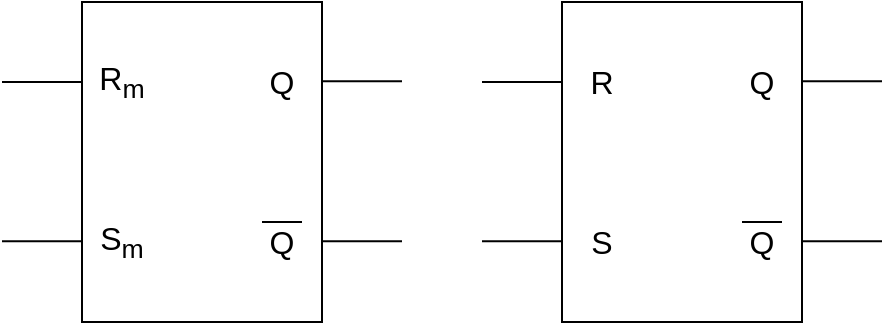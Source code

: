 <mxfile version="14.9.6" type="device" pages="7"><diagram id="Pu_FTgUjFUaKzZDU9r6B" name="RSFF NILI"><mxGraphModel dx="458" dy="795" grid="1" gridSize="10" guides="1" tooltips="1" connect="1" arrows="1" fold="1" page="1" pageScale="1" pageWidth="827" pageHeight="1169" math="0" shadow="0"><root><mxCell id="0"/><mxCell id="1" parent="0"/><mxCell id="dO3oDRDlnAHOMx6Nanby-2" value="" style="rounded=0;whiteSpace=wrap;html=1;" vertex="1" parent="1"><mxGeometry x="200" y="80" width="120" height="160" as="geometry"/></mxCell><mxCell id="dO3oDRDlnAHOMx6Nanby-3" value="&lt;font style=&quot;font-size: 16px&quot;&gt;R&lt;sub&gt;m&lt;/sub&gt;&lt;/font&gt;" style="text;html=1;strokeColor=none;fillColor=none;align=center;verticalAlign=middle;whiteSpace=wrap;rounded=0;" vertex="1" parent="1"><mxGeometry x="200" y="110" width="40" height="20" as="geometry"/></mxCell><mxCell id="dO3oDRDlnAHOMx6Nanby-4" value="&lt;font style=&quot;font-size: 16px&quot;&gt;S&lt;sub&gt;m&lt;/sub&gt;&lt;/font&gt;" style="text;html=1;strokeColor=none;fillColor=none;align=center;verticalAlign=middle;whiteSpace=wrap;rounded=0;" vertex="1" parent="1"><mxGeometry x="200" y="190" width="40" height="20" as="geometry"/></mxCell><mxCell id="dO3oDRDlnAHOMx6Nanby-5" value="&lt;span style=&quot;font-size: 16px&quot;&gt;Q&lt;/span&gt;" style="text;html=1;strokeColor=none;fillColor=none;align=center;verticalAlign=middle;whiteSpace=wrap;rounded=0;" vertex="1" parent="1"><mxGeometry x="280" y="110" width="40" height="20" as="geometry"/></mxCell><mxCell id="dO3oDRDlnAHOMx6Nanby-6" value="&lt;span style=&quot;font-size: 16px&quot;&gt;Q&lt;/span&gt;" style="text;html=1;strokeColor=none;fillColor=none;align=center;verticalAlign=middle;whiteSpace=wrap;rounded=0;" vertex="1" parent="1"><mxGeometry x="280" y="190" width="40" height="20" as="geometry"/></mxCell><mxCell id="dO3oDRDlnAHOMx6Nanby-7" value="" style="endArrow=none;html=1;entryX=0.75;entryY=0;entryDx=0;entryDy=0;" edge="1" parent="1" target="dO3oDRDlnAHOMx6Nanby-6"><mxGeometry width="50" height="50" relative="1" as="geometry"><mxPoint x="290" y="190" as="sourcePoint"/><mxPoint x="340" y="140" as="targetPoint"/></mxGeometry></mxCell><mxCell id="dO3oDRDlnAHOMx6Nanby-8" value="" style="endArrow=none;html=1;entryX=0;entryY=0.5;entryDx=0;entryDy=0;" edge="1" parent="1" target="dO3oDRDlnAHOMx6Nanby-3"><mxGeometry width="50" height="50" relative="1" as="geometry"><mxPoint x="160" y="120" as="sourcePoint"/><mxPoint x="170" y="90" as="targetPoint"/></mxGeometry></mxCell><mxCell id="dO3oDRDlnAHOMx6Nanby-11" value="" style="endArrow=none;html=1;entryX=0;entryY=0.5;entryDx=0;entryDy=0;" edge="1" parent="1"><mxGeometry width="50" height="50" relative="1" as="geometry"><mxPoint x="160" y="199.66" as="sourcePoint"/><mxPoint x="200" y="199.66" as="targetPoint"/></mxGeometry></mxCell><mxCell id="dO3oDRDlnAHOMx6Nanby-12" value="" style="endArrow=none;html=1;entryX=0;entryY=0.5;entryDx=0;entryDy=0;" edge="1" parent="1"><mxGeometry width="50" height="50" relative="1" as="geometry"><mxPoint x="320" y="119.66" as="sourcePoint"/><mxPoint x="360" y="119.66" as="targetPoint"/></mxGeometry></mxCell><mxCell id="dO3oDRDlnAHOMx6Nanby-13" value="" style="endArrow=none;html=1;entryX=0;entryY=0.5;entryDx=0;entryDy=0;" edge="1" parent="1"><mxGeometry width="50" height="50" relative="1" as="geometry"><mxPoint x="320" y="199.66" as="sourcePoint"/><mxPoint x="360" y="199.66" as="targetPoint"/></mxGeometry></mxCell><mxCell id="dO3oDRDlnAHOMx6Nanby-14" value="" style="rounded=0;whiteSpace=wrap;html=1;" vertex="1" parent="1"><mxGeometry x="440" y="80" width="120" height="160" as="geometry"/></mxCell><mxCell id="dO3oDRDlnAHOMx6Nanby-15" value="&lt;font style=&quot;font-size: 16px&quot;&gt;R&lt;/font&gt;" style="text;html=1;strokeColor=none;fillColor=none;align=center;verticalAlign=middle;whiteSpace=wrap;rounded=0;" vertex="1" parent="1"><mxGeometry x="440" y="110" width="40" height="20" as="geometry"/></mxCell><mxCell id="dO3oDRDlnAHOMx6Nanby-16" value="&lt;font style=&quot;font-size: 16px&quot;&gt;S&lt;/font&gt;" style="text;html=1;strokeColor=none;fillColor=none;align=center;verticalAlign=middle;whiteSpace=wrap;rounded=0;" vertex="1" parent="1"><mxGeometry x="440" y="190" width="40" height="20" as="geometry"/></mxCell><mxCell id="dO3oDRDlnAHOMx6Nanby-17" value="&lt;span style=&quot;font-size: 16px&quot;&gt;Q&lt;/span&gt;" style="text;html=1;strokeColor=none;fillColor=none;align=center;verticalAlign=middle;whiteSpace=wrap;rounded=0;" vertex="1" parent="1"><mxGeometry x="520" y="110" width="40" height="20" as="geometry"/></mxCell><mxCell id="dO3oDRDlnAHOMx6Nanby-18" value="&lt;span style=&quot;font-size: 16px&quot;&gt;Q&lt;/span&gt;" style="text;html=1;strokeColor=none;fillColor=none;align=center;verticalAlign=middle;whiteSpace=wrap;rounded=0;" vertex="1" parent="1"><mxGeometry x="520" y="190" width="40" height="20" as="geometry"/></mxCell><mxCell id="dO3oDRDlnAHOMx6Nanby-19" value="" style="endArrow=none;html=1;entryX=0.75;entryY=0;entryDx=0;entryDy=0;" edge="1" parent="1" target="dO3oDRDlnAHOMx6Nanby-18"><mxGeometry width="50" height="50" relative="1" as="geometry"><mxPoint x="530" y="190" as="sourcePoint"/><mxPoint x="580" y="140" as="targetPoint"/></mxGeometry></mxCell><mxCell id="dO3oDRDlnAHOMx6Nanby-20" value="" style="endArrow=none;html=1;entryX=0;entryY=0.5;entryDx=0;entryDy=0;" edge="1" parent="1" target="dO3oDRDlnAHOMx6Nanby-15"><mxGeometry width="50" height="50" relative="1" as="geometry"><mxPoint x="400" y="120" as="sourcePoint"/><mxPoint x="410" y="90" as="targetPoint"/></mxGeometry></mxCell><mxCell id="dO3oDRDlnAHOMx6Nanby-21" value="" style="endArrow=none;html=1;entryX=0;entryY=0.5;entryDx=0;entryDy=0;" edge="1" parent="1"><mxGeometry width="50" height="50" relative="1" as="geometry"><mxPoint x="400" y="199.66" as="sourcePoint"/><mxPoint x="440" y="199.66" as="targetPoint"/></mxGeometry></mxCell><mxCell id="dO3oDRDlnAHOMx6Nanby-22" value="" style="endArrow=none;html=1;entryX=0;entryY=0.5;entryDx=0;entryDy=0;" edge="1" parent="1"><mxGeometry width="50" height="50" relative="1" as="geometry"><mxPoint x="560" y="119.66" as="sourcePoint"/><mxPoint x="600" y="119.66" as="targetPoint"/></mxGeometry></mxCell><mxCell id="dO3oDRDlnAHOMx6Nanby-23" value="" style="endArrow=none;html=1;entryX=0;entryY=0.5;entryDx=0;entryDy=0;" edge="1" parent="1"><mxGeometry width="50" height="50" relative="1" as="geometry"><mxPoint x="560" y="199.66" as="sourcePoint"/><mxPoint x="600" y="199.66" as="targetPoint"/></mxGeometry></mxCell></root></mxGraphModel></diagram><diagram name="RSFF NI" id="yamm-Fc2vx2lIOJdWDjl"><mxGraphModel dx="316" dy="548" grid="1" gridSize="10" guides="1" tooltips="1" connect="1" arrows="1" fold="1" page="1" pageScale="1" pageWidth="827" pageHeight="1169" math="0" shadow="0"><root><mxCell id="22vL66NE3Vz2wRKoimS5-0"/><mxCell id="22vL66NE3Vz2wRKoimS5-1" parent="22vL66NE3Vz2wRKoimS5-0"/><mxCell id="22vL66NE3Vz2wRKoimS5-2" value="" style="rounded=0;whiteSpace=wrap;html=1;" vertex="1" parent="22vL66NE3Vz2wRKoimS5-1"><mxGeometry x="200" y="80" width="120" height="160" as="geometry"/></mxCell><mxCell id="22vL66NE3Vz2wRKoimS5-3" value="&lt;font style=&quot;font-size: 16px&quot;&gt;S&lt;sub&gt;m&lt;/sub&gt;&lt;/font&gt;" style="text;html=1;strokeColor=none;fillColor=none;align=center;verticalAlign=middle;whiteSpace=wrap;rounded=0;" vertex="1" parent="22vL66NE3Vz2wRKoimS5-1"><mxGeometry x="200" y="110" width="40" height="20" as="geometry"/></mxCell><mxCell id="22vL66NE3Vz2wRKoimS5-4" value="&lt;font style=&quot;font-size: 16px&quot;&gt;R&lt;sub&gt;m&lt;/sub&gt;&lt;/font&gt;" style="text;html=1;strokeColor=none;fillColor=none;align=center;verticalAlign=middle;whiteSpace=wrap;rounded=0;" vertex="1" parent="22vL66NE3Vz2wRKoimS5-1"><mxGeometry x="200" y="190" width="40" height="20" as="geometry"/></mxCell><mxCell id="22vL66NE3Vz2wRKoimS5-5" value="&lt;span style=&quot;font-size: 16px&quot;&gt;Q&lt;/span&gt;" style="text;html=1;strokeColor=none;fillColor=none;align=center;verticalAlign=middle;whiteSpace=wrap;rounded=0;" vertex="1" parent="22vL66NE3Vz2wRKoimS5-1"><mxGeometry x="280" y="110" width="40" height="20" as="geometry"/></mxCell><mxCell id="22vL66NE3Vz2wRKoimS5-6" value="&lt;span style=&quot;font-size: 16px&quot;&gt;Q&lt;/span&gt;" style="text;html=1;strokeColor=none;fillColor=none;align=center;verticalAlign=middle;whiteSpace=wrap;rounded=0;" vertex="1" parent="22vL66NE3Vz2wRKoimS5-1"><mxGeometry x="280" y="190" width="40" height="20" as="geometry"/></mxCell><mxCell id="22vL66NE3Vz2wRKoimS5-7" value="" style="endArrow=none;html=1;entryX=0.75;entryY=0;entryDx=0;entryDy=0;" edge="1" parent="22vL66NE3Vz2wRKoimS5-1" target="22vL66NE3Vz2wRKoimS5-6"><mxGeometry width="50" height="50" relative="1" as="geometry"><mxPoint x="290" y="190" as="sourcePoint"/><mxPoint x="340" y="140" as="targetPoint"/></mxGeometry></mxCell><mxCell id="22vL66NE3Vz2wRKoimS5-8" value="" style="endArrow=none;html=1;entryX=0;entryY=0.5;entryDx=0;entryDy=0;" edge="1" parent="22vL66NE3Vz2wRKoimS5-1" target="22vL66NE3Vz2wRKoimS5-3"><mxGeometry width="50" height="50" relative="1" as="geometry"><mxPoint x="160" y="120" as="sourcePoint"/><mxPoint x="170" y="90" as="targetPoint"/></mxGeometry></mxCell><mxCell id="22vL66NE3Vz2wRKoimS5-9" value="" style="endArrow=none;html=1;entryX=0;entryY=0.5;entryDx=0;entryDy=0;" edge="1" parent="22vL66NE3Vz2wRKoimS5-1"><mxGeometry width="50" height="50" relative="1" as="geometry"><mxPoint x="160" y="199.66" as="sourcePoint"/><mxPoint x="200" y="199.66" as="targetPoint"/></mxGeometry></mxCell><mxCell id="22vL66NE3Vz2wRKoimS5-10" value="" style="endArrow=none;html=1;entryX=0;entryY=0.5;entryDx=0;entryDy=0;" edge="1" parent="22vL66NE3Vz2wRKoimS5-1"><mxGeometry width="50" height="50" relative="1" as="geometry"><mxPoint x="320" y="119.66" as="sourcePoint"/><mxPoint x="360" y="119.66" as="targetPoint"/></mxGeometry></mxCell><mxCell id="22vL66NE3Vz2wRKoimS5-11" value="" style="endArrow=none;html=1;entryX=0;entryY=0.5;entryDx=0;entryDy=0;" edge="1" parent="22vL66NE3Vz2wRKoimS5-1"><mxGeometry width="50" height="50" relative="1" as="geometry"><mxPoint x="320" y="199.66" as="sourcePoint"/><mxPoint x="360" y="199.66" as="targetPoint"/></mxGeometry></mxCell><mxCell id="22vL66NE3Vz2wRKoimS5-12" value="" style="rounded=0;whiteSpace=wrap;html=1;" vertex="1" parent="22vL66NE3Vz2wRKoimS5-1"><mxGeometry x="440" y="80" width="120" height="160" as="geometry"/></mxCell><mxCell id="22vL66NE3Vz2wRKoimS5-13" value="&lt;font style=&quot;font-size: 16px&quot;&gt;S&lt;/font&gt;" style="text;html=1;strokeColor=none;fillColor=none;align=center;verticalAlign=middle;whiteSpace=wrap;rounded=0;" vertex="1" parent="22vL66NE3Vz2wRKoimS5-1"><mxGeometry x="440" y="110" width="40" height="20" as="geometry"/></mxCell><mxCell id="22vL66NE3Vz2wRKoimS5-14" value="&lt;font style=&quot;font-size: 16px&quot;&gt;R&lt;/font&gt;" style="text;html=1;strokeColor=none;fillColor=none;align=center;verticalAlign=middle;whiteSpace=wrap;rounded=0;" vertex="1" parent="22vL66NE3Vz2wRKoimS5-1"><mxGeometry x="440" y="190" width="40" height="20" as="geometry"/></mxCell><mxCell id="22vL66NE3Vz2wRKoimS5-15" value="&lt;span style=&quot;font-size: 16px&quot;&gt;Q&lt;/span&gt;" style="text;html=1;strokeColor=none;fillColor=none;align=center;verticalAlign=middle;whiteSpace=wrap;rounded=0;" vertex="1" parent="22vL66NE3Vz2wRKoimS5-1"><mxGeometry x="520" y="110" width="40" height="20" as="geometry"/></mxCell><mxCell id="22vL66NE3Vz2wRKoimS5-16" value="&lt;span style=&quot;font-size: 16px&quot;&gt;Q&lt;/span&gt;" style="text;html=1;strokeColor=none;fillColor=none;align=center;verticalAlign=middle;whiteSpace=wrap;rounded=0;" vertex="1" parent="22vL66NE3Vz2wRKoimS5-1"><mxGeometry x="520" y="190" width="40" height="20" as="geometry"/></mxCell><mxCell id="22vL66NE3Vz2wRKoimS5-17" value="" style="endArrow=none;html=1;entryX=0.75;entryY=0;entryDx=0;entryDy=0;" edge="1" parent="22vL66NE3Vz2wRKoimS5-1" target="22vL66NE3Vz2wRKoimS5-16"><mxGeometry width="50" height="50" relative="1" as="geometry"><mxPoint x="530" y="190" as="sourcePoint"/><mxPoint x="580" y="140" as="targetPoint"/></mxGeometry></mxCell><mxCell id="22vL66NE3Vz2wRKoimS5-18" value="" style="endArrow=none;html=1;entryX=0;entryY=0.5;entryDx=0;entryDy=0;" edge="1" parent="22vL66NE3Vz2wRKoimS5-1" target="22vL66NE3Vz2wRKoimS5-13"><mxGeometry width="50" height="50" relative="1" as="geometry"><mxPoint x="400" y="120" as="sourcePoint"/><mxPoint x="410" y="90" as="targetPoint"/></mxGeometry></mxCell><mxCell id="22vL66NE3Vz2wRKoimS5-19" value="" style="endArrow=none;html=1;entryX=0;entryY=0.5;entryDx=0;entryDy=0;" edge="1" parent="22vL66NE3Vz2wRKoimS5-1"><mxGeometry width="50" height="50" relative="1" as="geometry"><mxPoint x="400" y="199.66" as="sourcePoint"/><mxPoint x="440" y="199.66" as="targetPoint"/></mxGeometry></mxCell><mxCell id="22vL66NE3Vz2wRKoimS5-20" value="" style="endArrow=none;html=1;entryX=0;entryY=0.5;entryDx=0;entryDy=0;" edge="1" parent="22vL66NE3Vz2wRKoimS5-1"><mxGeometry width="50" height="50" relative="1" as="geometry"><mxPoint x="560" y="119.66" as="sourcePoint"/><mxPoint x="600" y="119.66" as="targetPoint"/></mxGeometry></mxCell><mxCell id="22vL66NE3Vz2wRKoimS5-21" value="" style="endArrow=none;html=1;entryX=0;entryY=0.5;entryDx=0;entryDy=0;" edge="1" parent="22vL66NE3Vz2wRKoimS5-1"><mxGeometry width="50" height="50" relative="1" as="geometry"><mxPoint x="560" y="199.66" as="sourcePoint"/><mxPoint x="600" y="199.66" as="targetPoint"/></mxGeometry></mxCell></root></mxGraphModel></diagram><diagram id="sWYPJQa8RYUIcdlcmh_O" name="MSFF NILI"><mxGraphModel dx="458" dy="795" grid="1" gridSize="10" guides="1" tooltips="1" connect="1" arrows="1" fold="1" page="1" pageScale="1" pageWidth="827" pageHeight="1169" math="0" shadow="0"><root><mxCell id="zXKXeN2Vyidw2QS0WHqd-0"/><mxCell id="zXKXeN2Vyidw2QS0WHqd-1" parent="zXKXeN2Vyidw2QS0WHqd-0"/><mxCell id="zXKXeN2Vyidw2QS0WHqd-2" value="" style="rounded=0;whiteSpace=wrap;html=1;" vertex="1" parent="zXKXeN2Vyidw2QS0WHqd-1"><mxGeometry x="200" y="80" width="120" height="160" as="geometry"/></mxCell><mxCell id="zXKXeN2Vyidw2QS0WHqd-3" value="&lt;font style=&quot;font-size: 16px&quot;&gt;R&lt;sub&gt;m&lt;/sub&gt;&lt;/font&gt;" style="text;html=1;strokeColor=none;fillColor=none;align=center;verticalAlign=middle;whiteSpace=wrap;rounded=0;" vertex="1" parent="zXKXeN2Vyidw2QS0WHqd-1"><mxGeometry x="200" y="110" width="40" height="20" as="geometry"/></mxCell><mxCell id="zXKXeN2Vyidw2QS0WHqd-4" value="&lt;font style=&quot;font-size: 16px&quot;&gt;S&lt;sub&gt;m&lt;/sub&gt;&lt;/font&gt;" style="text;html=1;strokeColor=none;fillColor=none;align=center;verticalAlign=middle;whiteSpace=wrap;rounded=0;" vertex="1" parent="zXKXeN2Vyidw2QS0WHqd-1"><mxGeometry x="200" y="190" width="40" height="20" as="geometry"/></mxCell><mxCell id="zXKXeN2Vyidw2QS0WHqd-5" value="&lt;span style=&quot;font-size: 16px&quot;&gt;Q&lt;/span&gt;" style="text;html=1;strokeColor=none;fillColor=none;align=center;verticalAlign=middle;whiteSpace=wrap;rounded=0;" vertex="1" parent="zXKXeN2Vyidw2QS0WHqd-1"><mxGeometry x="280" y="110" width="40" height="20" as="geometry"/></mxCell><mxCell id="zXKXeN2Vyidw2QS0WHqd-6" value="&lt;span style=&quot;font-size: 16px&quot;&gt;Q&lt;/span&gt;" style="text;html=1;strokeColor=none;fillColor=none;align=center;verticalAlign=middle;whiteSpace=wrap;rounded=0;" vertex="1" parent="zXKXeN2Vyidw2QS0WHqd-1"><mxGeometry x="280" y="190" width="40" height="20" as="geometry"/></mxCell><mxCell id="zXKXeN2Vyidw2QS0WHqd-7" value="" style="endArrow=none;html=1;entryX=0.75;entryY=0;entryDx=0;entryDy=0;" edge="1" parent="zXKXeN2Vyidw2QS0WHqd-1" target="zXKXeN2Vyidw2QS0WHqd-6"><mxGeometry width="50" height="50" relative="1" as="geometry"><mxPoint x="290" y="190" as="sourcePoint"/><mxPoint x="340" y="140" as="targetPoint"/></mxGeometry></mxCell><mxCell id="zXKXeN2Vyidw2QS0WHqd-8" value="" style="endArrow=none;html=1;entryX=0;entryY=0.5;entryDx=0;entryDy=0;" edge="1" parent="zXKXeN2Vyidw2QS0WHqd-1" target="zXKXeN2Vyidw2QS0WHqd-3"><mxGeometry width="50" height="50" relative="1" as="geometry"><mxPoint x="160" y="120" as="sourcePoint"/><mxPoint x="170" y="90" as="targetPoint"/></mxGeometry></mxCell><mxCell id="zXKXeN2Vyidw2QS0WHqd-9" value="" style="endArrow=none;html=1;entryX=0;entryY=0.5;entryDx=0;entryDy=0;" edge="1" parent="zXKXeN2Vyidw2QS0WHqd-1"><mxGeometry width="50" height="50" relative="1" as="geometry"><mxPoint x="160" y="199.66" as="sourcePoint"/><mxPoint x="200" y="199.66" as="targetPoint"/></mxGeometry></mxCell><mxCell id="zXKXeN2Vyidw2QS0WHqd-10" value="" style="endArrow=none;html=1;entryX=0;entryY=0.5;entryDx=0;entryDy=0;" edge="1" parent="zXKXeN2Vyidw2QS0WHqd-1"><mxGeometry width="50" height="50" relative="1" as="geometry"><mxPoint x="320" y="119.66" as="sourcePoint"/><mxPoint x="360" y="119.66" as="targetPoint"/></mxGeometry></mxCell><mxCell id="zXKXeN2Vyidw2QS0WHqd-11" value="" style="endArrow=none;html=1;entryX=0;entryY=0.5;entryDx=0;entryDy=0;" edge="1" parent="zXKXeN2Vyidw2QS0WHqd-1"><mxGeometry width="50" height="50" relative="1" as="geometry"><mxPoint x="320" y="199.66" as="sourcePoint"/><mxPoint x="360" y="199.66" as="targetPoint"/></mxGeometry></mxCell><mxCell id="zXKXeN2Vyidw2QS0WHqd-12" value="" style="rounded=0;whiteSpace=wrap;html=1;" vertex="1" parent="zXKXeN2Vyidw2QS0WHqd-1"><mxGeometry x="560" y="80" width="120" height="160" as="geometry"/></mxCell><mxCell id="zXKXeN2Vyidw2QS0WHqd-13" value="&lt;font style=&quot;font-size: 16px&quot;&gt;R&lt;/font&gt;" style="text;html=1;strokeColor=none;fillColor=none;align=center;verticalAlign=middle;whiteSpace=wrap;rounded=0;" vertex="1" parent="zXKXeN2Vyidw2QS0WHqd-1"><mxGeometry x="560" y="110" width="40" height="20" as="geometry"/></mxCell><mxCell id="zXKXeN2Vyidw2QS0WHqd-14" value="&lt;font style=&quot;font-size: 16px&quot;&gt;S&lt;/font&gt;" style="text;html=1;strokeColor=none;fillColor=none;align=center;verticalAlign=middle;whiteSpace=wrap;rounded=0;" vertex="1" parent="zXKXeN2Vyidw2QS0WHqd-1"><mxGeometry x="560" y="190" width="40" height="20" as="geometry"/></mxCell><mxCell id="zXKXeN2Vyidw2QS0WHqd-15" value="&lt;span style=&quot;font-size: 16px&quot;&gt;Q&lt;/span&gt;" style="text;html=1;strokeColor=none;fillColor=none;align=center;verticalAlign=middle;whiteSpace=wrap;rounded=0;" vertex="1" parent="zXKXeN2Vyidw2QS0WHqd-1"><mxGeometry x="640" y="110" width="40" height="20" as="geometry"/></mxCell><mxCell id="zXKXeN2Vyidw2QS0WHqd-16" value="&lt;span style=&quot;font-size: 16px&quot;&gt;Q&lt;/span&gt;" style="text;html=1;strokeColor=none;fillColor=none;align=center;verticalAlign=middle;whiteSpace=wrap;rounded=0;" vertex="1" parent="zXKXeN2Vyidw2QS0WHqd-1"><mxGeometry x="640" y="190" width="40" height="20" as="geometry"/></mxCell><mxCell id="zXKXeN2Vyidw2QS0WHqd-17" value="" style="endArrow=none;html=1;entryX=0.75;entryY=0;entryDx=0;entryDy=0;" edge="1" parent="zXKXeN2Vyidw2QS0WHqd-1" target="zXKXeN2Vyidw2QS0WHqd-16"><mxGeometry width="50" height="50" relative="1" as="geometry"><mxPoint x="650" y="190" as="sourcePoint"/><mxPoint x="700" y="140" as="targetPoint"/></mxGeometry></mxCell><mxCell id="zXKXeN2Vyidw2QS0WHqd-18" value="" style="endArrow=none;html=1;entryX=0;entryY=0.5;entryDx=0;entryDy=0;" edge="1" parent="zXKXeN2Vyidw2QS0WHqd-1" target="zXKXeN2Vyidw2QS0WHqd-13"><mxGeometry width="50" height="50" relative="1" as="geometry"><mxPoint x="520" y="120" as="sourcePoint"/><mxPoint x="530" y="90" as="targetPoint"/></mxGeometry></mxCell><mxCell id="zXKXeN2Vyidw2QS0WHqd-19" value="" style="endArrow=none;html=1;entryX=0;entryY=0.5;entryDx=0;entryDy=0;" edge="1" parent="zXKXeN2Vyidw2QS0WHqd-1"><mxGeometry width="50" height="50" relative="1" as="geometry"><mxPoint x="520" y="199.66" as="sourcePoint"/><mxPoint x="560" y="199.66" as="targetPoint"/></mxGeometry></mxCell><mxCell id="zXKXeN2Vyidw2QS0WHqd-20" value="" style="endArrow=none;html=1;entryX=0;entryY=0.5;entryDx=0;entryDy=0;" edge="1" parent="zXKXeN2Vyidw2QS0WHqd-1"><mxGeometry width="50" height="50" relative="1" as="geometry"><mxPoint x="680" y="119.66" as="sourcePoint"/><mxPoint x="720" y="119.66" as="targetPoint"/></mxGeometry></mxCell><mxCell id="zXKXeN2Vyidw2QS0WHqd-21" value="" style="endArrow=none;html=1;entryX=0;entryY=0.5;entryDx=0;entryDy=0;" edge="1" parent="zXKXeN2Vyidw2QS0WHqd-1"><mxGeometry width="50" height="50" relative="1" as="geometry"><mxPoint x="680" y="199.66" as="sourcePoint"/><mxPoint x="720" y="199.66" as="targetPoint"/></mxGeometry></mxCell><mxCell id="zXKXeN2Vyidw2QS0WHqd-22" value="" style="verticalLabelPosition=bottom;shadow=0;dashed=0;align=center;html=1;verticalAlign=top;shape=mxgraph.electrical.logic_gates.logic_gate;operation=or;negating=1;negSize=0.15;" vertex="1" parent="zXKXeN2Vyidw2QS0WHqd-1"><mxGeometry x="420" y="90" width="100" height="60" as="geometry"/></mxCell><mxCell id="zXKXeN2Vyidw2QS0WHqd-25" value="" style="endArrow=none;html=1;entryX=0;entryY=0.25;entryDx=0;entryDy=0;entryPerimeter=0;" edge="1" parent="zXKXeN2Vyidw2QS0WHqd-1" target="zXKXeN2Vyidw2QS0WHqd-22"><mxGeometry width="50" height="50" relative="1" as="geometry"><mxPoint x="360" y="105" as="sourcePoint"/><mxPoint x="410" y="50" as="targetPoint"/></mxGeometry></mxCell><mxCell id="zXKXeN2Vyidw2QS0WHqd-26" value="" style="endArrow=none;html=1;" edge="1" parent="zXKXeN2Vyidw2QS0WHqd-1"><mxGeometry width="50" height="50" relative="1" as="geometry"><mxPoint x="360" y="120" as="sourcePoint"/><mxPoint x="360" y="115" as="targetPoint"/></mxGeometry></mxCell><mxCell id="zXKXeN2Vyidw2QS0WHqd-27" value="" style="endArrow=none;html=1;" edge="1" parent="zXKXeN2Vyidw2QS0WHqd-1"><mxGeometry width="50" height="50" relative="1" as="geometry"><mxPoint x="360" y="120" as="sourcePoint"/><mxPoint x="360" y="110" as="targetPoint"/></mxGeometry></mxCell><mxCell id="zXKXeN2Vyidw2QS0WHqd-29" value="" style="endArrow=none;html=1;" edge="1" parent="zXKXeN2Vyidw2QS0WHqd-1"><mxGeometry width="50" height="50" relative="1" as="geometry"><mxPoint x="360.0" y="120" as="sourcePoint"/><mxPoint x="360.0" y="110" as="targetPoint"/></mxGeometry></mxCell><mxCell id="zXKXeN2Vyidw2QS0WHqd-32" value="" style="endArrow=none;html=1;" edge="1" parent="zXKXeN2Vyidw2QS0WHqd-1"><mxGeometry width="50" height="50" relative="1" as="geometry"><mxPoint x="360" y="115" as="sourcePoint"/><mxPoint x="360" y="105" as="targetPoint"/></mxGeometry></mxCell><mxCell id="zXKXeN2Vyidw2QS0WHqd-33" value="" style="endArrow=none;html=1;" edge="1" parent="zXKXeN2Vyidw2QS0WHqd-1"><mxGeometry width="50" height="50" relative="1" as="geometry"><mxPoint x="360" y="110" as="sourcePoint"/><mxPoint x="360" y="110" as="targetPoint"/></mxGeometry></mxCell><mxCell id="zXKXeN2Vyidw2QS0WHqd-34" value="" style="endArrow=none;html=1;" edge="1" parent="zXKXeN2Vyidw2QS0WHqd-1"><mxGeometry width="50" height="50" relative="1" as="geometry"><mxPoint x="360.0" y="115" as="sourcePoint"/><mxPoint x="360.0" y="105" as="targetPoint"/></mxGeometry></mxCell><mxCell id="zXKXeN2Vyidw2QS0WHqd-35" value="" style="endArrow=none;html=1;" edge="1" parent="zXKXeN2Vyidw2QS0WHqd-1"><mxGeometry width="50" height="50" relative="1" as="geometry"><mxPoint x="360.0" y="110" as="sourcePoint"/><mxPoint x="360" y="110" as="targetPoint"/></mxGeometry></mxCell><mxCell id="zXKXeN2Vyidw2QS0WHqd-37" value="" style="endArrow=none;html=1;" edge="1" parent="zXKXeN2Vyidw2QS0WHqd-1"><mxGeometry width="50" height="50" relative="1" as="geometry"><mxPoint x="360" y="210" as="sourcePoint"/><mxPoint x="360" y="210" as="targetPoint"/></mxGeometry></mxCell><mxCell id="zXKXeN2Vyidw2QS0WHqd-38" value="" style="endArrow=none;html=1;" edge="1" parent="zXKXeN2Vyidw2QS0WHqd-1"><mxGeometry width="50" height="50" relative="1" as="geometry"><mxPoint x="360" y="215" as="sourcePoint"/><mxPoint x="360" y="215" as="targetPoint"/></mxGeometry></mxCell><mxCell id="zXKXeN2Vyidw2QS0WHqd-39" value="" style="endArrow=none;html=1;" edge="1" parent="zXKXeN2Vyidw2QS0WHqd-1"><mxGeometry width="50" height="50" relative="1" as="geometry"><mxPoint x="360" y="210" as="sourcePoint"/><mxPoint x="360" y="210" as="targetPoint"/></mxGeometry></mxCell><mxCell id="zXKXeN2Vyidw2QS0WHqd-40" value="" style="endArrow=none;html=1;" edge="1" parent="zXKXeN2Vyidw2QS0WHqd-1"><mxGeometry width="50" height="50" relative="1" as="geometry"><mxPoint x="360" y="215" as="sourcePoint"/><mxPoint x="360" y="205" as="targetPoint"/></mxGeometry></mxCell><mxCell id="zXKXeN2Vyidw2QS0WHqd-41" value="" style="endArrow=none;html=1;" edge="1" parent="zXKXeN2Vyidw2QS0WHqd-1"><mxGeometry width="50" height="50" relative="1" as="geometry"><mxPoint x="360" y="210" as="sourcePoint"/><mxPoint x="360" y="200" as="targetPoint"/></mxGeometry></mxCell><mxCell id="zXKXeN2Vyidw2QS0WHqd-42" value="" style="endArrow=none;html=1;" edge="1" parent="zXKXeN2Vyidw2QS0WHqd-1"><mxGeometry width="50" height="50" relative="1" as="geometry"><mxPoint x="360" y="215" as="sourcePoint"/><mxPoint x="360" y="205" as="targetPoint"/></mxGeometry></mxCell><mxCell id="zXKXeN2Vyidw2QS0WHqd-43" value="" style="endArrow=none;html=1;" edge="1" parent="zXKXeN2Vyidw2QS0WHqd-1"><mxGeometry width="50" height="50" relative="1" as="geometry"><mxPoint x="360" y="210" as="sourcePoint"/><mxPoint x="360" y="200" as="targetPoint"/></mxGeometry></mxCell><mxCell id="zXKXeN2Vyidw2QS0WHqd-44" value="" style="endArrow=none;html=1;entryX=0;entryY=0.75;entryDx=0;entryDy=0;entryPerimeter=0;" edge="1" parent="zXKXeN2Vyidw2QS0WHqd-1"><mxGeometry width="50" height="50" relative="1" as="geometry"><mxPoint x="360" y="215" as="sourcePoint"/><mxPoint x="420" y="215" as="targetPoint"/></mxGeometry></mxCell><mxCell id="zXKXeN2Vyidw2QS0WHqd-45" value="" style="endArrow=none;html=1;entryX=0;entryY=0.75;entryDx=0;entryDy=0;entryPerimeter=0;" edge="1" parent="zXKXeN2Vyidw2QS0WHqd-1" target="zXKXeN2Vyidw2QS0WHqd-22"><mxGeometry width="50" height="50" relative="1" as="geometry"><mxPoint x="420" y="200" as="sourcePoint"/><mxPoint x="410" y="130" as="targetPoint"/></mxGeometry></mxCell><mxCell id="zXKXeN2Vyidw2QS0WHqd-49" value="" style="endArrow=none;html=1;" edge="1" parent="zXKXeN2Vyidw2QS0WHqd-1"><mxGeometry width="50" height="50" relative="1" as="geometry"><mxPoint x="420" y="220" as="sourcePoint"/><mxPoint x="420" y="200" as="targetPoint"/><Array as="points"><mxPoint x="430" y="210"/></Array></mxGeometry></mxCell><mxCell id="zXKXeN2Vyidw2QS0WHqd-50" value="" style="verticalLabelPosition=bottom;shadow=0;dashed=0;align=center;html=1;verticalAlign=top;shape=mxgraph.electrical.logic_gates.logic_gate;operation=or;negating=1;negSize=0.15;" vertex="1" parent="zXKXeN2Vyidw2QS0WHqd-1"><mxGeometry x="420" y="170" width="100" height="60" as="geometry"/></mxCell><mxCell id="zXKXeN2Vyidw2QS0WHqd-51" value="" style="endArrow=none;html=1;" edge="1" parent="zXKXeN2Vyidw2QS0WHqd-1"><mxGeometry width="50" height="50" relative="1" as="geometry"><mxPoint x="420" y="260" as="sourcePoint"/><mxPoint x="420" y="220" as="targetPoint"/></mxGeometry></mxCell></root></mxGraphModel></diagram><diagram name="MSFF NI" id="u8De4oYzOnWE0s12ec7g"><mxGraphModel dx="458" dy="795" grid="1" gridSize="10" guides="1" tooltips="1" connect="1" arrows="1" fold="1" page="1" pageScale="1" pageWidth="827" pageHeight="1169" math="0" shadow="0"><root><mxCell id="684HGVrqRCw46o84YruF-0"/><mxCell id="684HGVrqRCw46o84YruF-1" parent="684HGVrqRCw46o84YruF-0"/><mxCell id="684HGVrqRCw46o84YruF-2" value="" style="rounded=0;whiteSpace=wrap;html=1;" vertex="1" parent="684HGVrqRCw46o84YruF-1"><mxGeometry x="200" y="80" width="120" height="160" as="geometry"/></mxCell><mxCell id="684HGVrqRCw46o84YruF-3" value="&lt;font style=&quot;font-size: 16px&quot;&gt;S&lt;sub&gt;m&lt;/sub&gt;&lt;/font&gt;" style="text;html=1;strokeColor=none;fillColor=none;align=center;verticalAlign=middle;whiteSpace=wrap;rounded=0;" vertex="1" parent="684HGVrqRCw46o84YruF-1"><mxGeometry x="200" y="110" width="40" height="20" as="geometry"/></mxCell><mxCell id="684HGVrqRCw46o84YruF-4" value="&lt;font style=&quot;font-size: 16px&quot;&gt;R&lt;sub&gt;m&lt;/sub&gt;&lt;/font&gt;" style="text;html=1;strokeColor=none;fillColor=none;align=center;verticalAlign=middle;whiteSpace=wrap;rounded=0;" vertex="1" parent="684HGVrqRCw46o84YruF-1"><mxGeometry x="200" y="190" width="40" height="20" as="geometry"/></mxCell><mxCell id="684HGVrqRCw46o84YruF-5" value="&lt;span style=&quot;font-size: 16px&quot;&gt;Q&lt;/span&gt;" style="text;html=1;strokeColor=none;fillColor=none;align=center;verticalAlign=middle;whiteSpace=wrap;rounded=0;" vertex="1" parent="684HGVrqRCw46o84YruF-1"><mxGeometry x="280" y="110" width="40" height="20" as="geometry"/></mxCell><mxCell id="684HGVrqRCw46o84YruF-6" value="&lt;span style=&quot;font-size: 16px&quot;&gt;Q&lt;/span&gt;" style="text;html=1;strokeColor=none;fillColor=none;align=center;verticalAlign=middle;whiteSpace=wrap;rounded=0;" vertex="1" parent="684HGVrqRCw46o84YruF-1"><mxGeometry x="280" y="190" width="40" height="20" as="geometry"/></mxCell><mxCell id="684HGVrqRCw46o84YruF-7" value="" style="endArrow=none;html=1;entryX=0.75;entryY=0;entryDx=0;entryDy=0;" edge="1" parent="684HGVrqRCw46o84YruF-1" target="684HGVrqRCw46o84YruF-6"><mxGeometry width="50" height="50" relative="1" as="geometry"><mxPoint x="290" y="190" as="sourcePoint"/><mxPoint x="340" y="140" as="targetPoint"/></mxGeometry></mxCell><mxCell id="684HGVrqRCw46o84YruF-8" value="" style="endArrow=none;html=1;entryX=0;entryY=0.5;entryDx=0;entryDy=0;" edge="1" parent="684HGVrqRCw46o84YruF-1" target="684HGVrqRCw46o84YruF-3"><mxGeometry width="50" height="50" relative="1" as="geometry"><mxPoint x="160" y="120" as="sourcePoint"/><mxPoint x="170" y="90" as="targetPoint"/></mxGeometry></mxCell><mxCell id="684HGVrqRCw46o84YruF-9" value="" style="endArrow=none;html=1;entryX=0;entryY=0.5;entryDx=0;entryDy=0;" edge="1" parent="684HGVrqRCw46o84YruF-1"><mxGeometry width="50" height="50" relative="1" as="geometry"><mxPoint x="160" y="199.66" as="sourcePoint"/><mxPoint x="200" y="199.66" as="targetPoint"/></mxGeometry></mxCell><mxCell id="684HGVrqRCw46o84YruF-10" value="" style="endArrow=none;html=1;entryX=0;entryY=0.5;entryDx=0;entryDy=0;" edge="1" parent="684HGVrqRCw46o84YruF-1"><mxGeometry width="50" height="50" relative="1" as="geometry"><mxPoint x="320" y="119.66" as="sourcePoint"/><mxPoint x="360" y="119.66" as="targetPoint"/></mxGeometry></mxCell><mxCell id="684HGVrqRCw46o84YruF-11" value="" style="endArrow=none;html=1;entryX=0;entryY=0.5;entryDx=0;entryDy=0;" edge="1" parent="684HGVrqRCw46o84YruF-1"><mxGeometry width="50" height="50" relative="1" as="geometry"><mxPoint x="320" y="199.66" as="sourcePoint"/><mxPoint x="360" y="199.66" as="targetPoint"/></mxGeometry></mxCell><mxCell id="684HGVrqRCw46o84YruF-12" value="" style="rounded=0;whiteSpace=wrap;html=1;" vertex="1" parent="684HGVrqRCw46o84YruF-1"><mxGeometry x="560" y="80" width="120" height="160" as="geometry"/></mxCell><mxCell id="684HGVrqRCw46o84YruF-13" value="&lt;font style=&quot;font-size: 16px&quot;&gt;S&lt;/font&gt;" style="text;html=1;strokeColor=none;fillColor=none;align=center;verticalAlign=middle;whiteSpace=wrap;rounded=0;" vertex="1" parent="684HGVrqRCw46o84YruF-1"><mxGeometry x="560" y="110" width="40" height="20" as="geometry"/></mxCell><mxCell id="684HGVrqRCw46o84YruF-14" value="&lt;font style=&quot;font-size: 16px&quot;&gt;R&lt;/font&gt;" style="text;html=1;strokeColor=none;fillColor=none;align=center;verticalAlign=middle;whiteSpace=wrap;rounded=0;" vertex="1" parent="684HGVrqRCw46o84YruF-1"><mxGeometry x="560" y="190" width="40" height="20" as="geometry"/></mxCell><mxCell id="684HGVrqRCw46o84YruF-15" value="&lt;span style=&quot;font-size: 16px&quot;&gt;Q&lt;/span&gt;" style="text;html=1;strokeColor=none;fillColor=none;align=center;verticalAlign=middle;whiteSpace=wrap;rounded=0;" vertex="1" parent="684HGVrqRCw46o84YruF-1"><mxGeometry x="640" y="110" width="40" height="20" as="geometry"/></mxCell><mxCell id="684HGVrqRCw46o84YruF-16" value="&lt;span style=&quot;font-size: 16px&quot;&gt;Q&lt;/span&gt;" style="text;html=1;strokeColor=none;fillColor=none;align=center;verticalAlign=middle;whiteSpace=wrap;rounded=0;" vertex="1" parent="684HGVrqRCw46o84YruF-1"><mxGeometry x="640" y="190" width="40" height="20" as="geometry"/></mxCell><mxCell id="684HGVrqRCw46o84YruF-17" value="" style="endArrow=none;html=1;entryX=0.75;entryY=0;entryDx=0;entryDy=0;" edge="1" parent="684HGVrqRCw46o84YruF-1" target="684HGVrqRCw46o84YruF-16"><mxGeometry width="50" height="50" relative="1" as="geometry"><mxPoint x="650" y="190" as="sourcePoint"/><mxPoint x="700" y="140" as="targetPoint"/></mxGeometry></mxCell><mxCell id="684HGVrqRCw46o84YruF-18" value="" style="endArrow=none;html=1;entryX=0;entryY=0.5;entryDx=0;entryDy=0;" edge="1" parent="684HGVrqRCw46o84YruF-1" target="684HGVrqRCw46o84YruF-13"><mxGeometry width="50" height="50" relative="1" as="geometry"><mxPoint x="520" y="120" as="sourcePoint"/><mxPoint x="530" y="90" as="targetPoint"/></mxGeometry></mxCell><mxCell id="684HGVrqRCw46o84YruF-19" value="" style="endArrow=none;html=1;entryX=0;entryY=0.5;entryDx=0;entryDy=0;" edge="1" parent="684HGVrqRCw46o84YruF-1"><mxGeometry width="50" height="50" relative="1" as="geometry"><mxPoint x="520" y="199.66" as="sourcePoint"/><mxPoint x="560" y="199.66" as="targetPoint"/></mxGeometry></mxCell><mxCell id="684HGVrqRCw46o84YruF-20" value="" style="endArrow=none;html=1;entryX=0;entryY=0.5;entryDx=0;entryDy=0;" edge="1" parent="684HGVrqRCw46o84YruF-1"><mxGeometry width="50" height="50" relative="1" as="geometry"><mxPoint x="680" y="119.66" as="sourcePoint"/><mxPoint x="720" y="119.66" as="targetPoint"/></mxGeometry></mxCell><mxCell id="684HGVrqRCw46o84YruF-21" value="" style="endArrow=none;html=1;entryX=0;entryY=0.5;entryDx=0;entryDy=0;" edge="1" parent="684HGVrqRCw46o84YruF-1"><mxGeometry width="50" height="50" relative="1" as="geometry"><mxPoint x="680" y="199.66" as="sourcePoint"/><mxPoint x="720" y="199.66" as="targetPoint"/></mxGeometry></mxCell><mxCell id="684HGVrqRCw46o84YruF-23" value="" style="endArrow=none;html=1;entryX=0;entryY=0.25;entryDx=0;entryDy=0;entryPerimeter=0;" edge="1" parent="684HGVrqRCw46o84YruF-1"><mxGeometry width="50" height="50" relative="1" as="geometry"><mxPoint x="360" y="105" as="sourcePoint"/><mxPoint x="420" y="105" as="targetPoint"/></mxGeometry></mxCell><mxCell id="684HGVrqRCw46o84YruF-24" value="" style="endArrow=none;html=1;" edge="1" parent="684HGVrqRCw46o84YruF-1"><mxGeometry width="50" height="50" relative="1" as="geometry"><mxPoint x="360" y="120" as="sourcePoint"/><mxPoint x="360" y="115" as="targetPoint"/></mxGeometry></mxCell><mxCell id="684HGVrqRCw46o84YruF-25" value="" style="endArrow=none;html=1;" edge="1" parent="684HGVrqRCw46o84YruF-1"><mxGeometry width="50" height="50" relative="1" as="geometry"><mxPoint x="360" y="120" as="sourcePoint"/><mxPoint x="360" y="110" as="targetPoint"/></mxGeometry></mxCell><mxCell id="684HGVrqRCw46o84YruF-26" value="" style="endArrow=none;html=1;" edge="1" parent="684HGVrqRCw46o84YruF-1"><mxGeometry width="50" height="50" relative="1" as="geometry"><mxPoint x="360.0" y="120" as="sourcePoint"/><mxPoint x="360.0" y="110" as="targetPoint"/></mxGeometry></mxCell><mxCell id="684HGVrqRCw46o84YruF-27" value="" style="endArrow=none;html=1;" edge="1" parent="684HGVrqRCw46o84YruF-1"><mxGeometry width="50" height="50" relative="1" as="geometry"><mxPoint x="360" y="115" as="sourcePoint"/><mxPoint x="360" y="105" as="targetPoint"/></mxGeometry></mxCell><mxCell id="684HGVrqRCw46o84YruF-28" value="" style="endArrow=none;html=1;" edge="1" parent="684HGVrqRCw46o84YruF-1"><mxGeometry width="50" height="50" relative="1" as="geometry"><mxPoint x="360" y="110" as="sourcePoint"/><mxPoint x="360" y="110" as="targetPoint"/></mxGeometry></mxCell><mxCell id="684HGVrqRCw46o84YruF-29" value="" style="endArrow=none;html=1;" edge="1" parent="684HGVrqRCw46o84YruF-1"><mxGeometry width="50" height="50" relative="1" as="geometry"><mxPoint x="360.0" y="115" as="sourcePoint"/><mxPoint x="360.0" y="105" as="targetPoint"/></mxGeometry></mxCell><mxCell id="684HGVrqRCw46o84YruF-30" value="" style="endArrow=none;html=1;" edge="1" parent="684HGVrqRCw46o84YruF-1"><mxGeometry width="50" height="50" relative="1" as="geometry"><mxPoint x="360.0" y="110" as="sourcePoint"/><mxPoint x="360" y="110" as="targetPoint"/></mxGeometry></mxCell><mxCell id="684HGVrqRCw46o84YruF-31" value="" style="endArrow=none;html=1;" edge="1" parent="684HGVrqRCw46o84YruF-1"><mxGeometry width="50" height="50" relative="1" as="geometry"><mxPoint x="360" y="210" as="sourcePoint"/><mxPoint x="360" y="210" as="targetPoint"/></mxGeometry></mxCell><mxCell id="684HGVrqRCw46o84YruF-32" value="" style="endArrow=none;html=1;" edge="1" parent="684HGVrqRCw46o84YruF-1"><mxGeometry width="50" height="50" relative="1" as="geometry"><mxPoint x="360" y="215" as="sourcePoint"/><mxPoint x="360" y="215" as="targetPoint"/></mxGeometry></mxCell><mxCell id="684HGVrqRCw46o84YruF-33" value="" style="endArrow=none;html=1;" edge="1" parent="684HGVrqRCw46o84YruF-1"><mxGeometry width="50" height="50" relative="1" as="geometry"><mxPoint x="360" y="210" as="sourcePoint"/><mxPoint x="360" y="210" as="targetPoint"/></mxGeometry></mxCell><mxCell id="684HGVrqRCw46o84YruF-34" value="" style="endArrow=none;html=1;" edge="1" parent="684HGVrqRCw46o84YruF-1"><mxGeometry width="50" height="50" relative="1" as="geometry"><mxPoint x="360" y="215" as="sourcePoint"/><mxPoint x="360" y="205" as="targetPoint"/></mxGeometry></mxCell><mxCell id="684HGVrqRCw46o84YruF-35" value="" style="endArrow=none;html=1;" edge="1" parent="684HGVrqRCw46o84YruF-1"><mxGeometry width="50" height="50" relative="1" as="geometry"><mxPoint x="360" y="210" as="sourcePoint"/><mxPoint x="360" y="200" as="targetPoint"/></mxGeometry></mxCell><mxCell id="684HGVrqRCw46o84YruF-36" value="" style="endArrow=none;html=1;" edge="1" parent="684HGVrqRCw46o84YruF-1"><mxGeometry width="50" height="50" relative="1" as="geometry"><mxPoint x="360" y="215" as="sourcePoint"/><mxPoint x="360" y="205" as="targetPoint"/></mxGeometry></mxCell><mxCell id="684HGVrqRCw46o84YruF-37" value="" style="endArrow=none;html=1;" edge="1" parent="684HGVrqRCw46o84YruF-1"><mxGeometry width="50" height="50" relative="1" as="geometry"><mxPoint x="360" y="210" as="sourcePoint"/><mxPoint x="360" y="200" as="targetPoint"/></mxGeometry></mxCell><mxCell id="684HGVrqRCw46o84YruF-38" value="" style="endArrow=none;html=1;entryX=0;entryY=0.75;entryDx=0;entryDy=0;entryPerimeter=0;" edge="1" parent="684HGVrqRCw46o84YruF-1"><mxGeometry width="50" height="50" relative="1" as="geometry"><mxPoint x="360" y="215" as="sourcePoint"/><mxPoint x="420" y="215" as="targetPoint"/></mxGeometry></mxCell><mxCell id="684HGVrqRCw46o84YruF-39" value="" style="endArrow=none;html=1;entryX=0;entryY=0.75;entryDx=0;entryDy=0;entryPerimeter=0;" edge="1" parent="684HGVrqRCw46o84YruF-1"><mxGeometry width="50" height="50" relative="1" as="geometry"><mxPoint x="420" y="200" as="sourcePoint"/><mxPoint x="420" y="135" as="targetPoint"/></mxGeometry></mxCell><mxCell id="684HGVrqRCw46o84YruF-40" value="" style="endArrow=none;html=1;" edge="1" parent="684HGVrqRCw46o84YruF-1"><mxGeometry width="50" height="50" relative="1" as="geometry"><mxPoint x="420" y="220" as="sourcePoint"/><mxPoint x="420" y="200" as="targetPoint"/><Array as="points"><mxPoint x="430" y="210"/></Array></mxGeometry></mxCell><mxCell id="684HGVrqRCw46o84YruF-42" value="" style="endArrow=none;html=1;" edge="1" parent="684HGVrqRCw46o84YruF-1"><mxGeometry width="50" height="50" relative="1" as="geometry"><mxPoint x="420" y="260" as="sourcePoint"/><mxPoint x="420" y="220" as="targetPoint"/></mxGeometry></mxCell><mxCell id="684HGVrqRCw46o84YruF-43" value="" style="verticalLabelPosition=bottom;shadow=0;dashed=0;align=center;html=1;verticalAlign=top;shape=mxgraph.electrical.logic_gates.logic_gate;operation=and;negating=1;negSize=0.15;" vertex="1" parent="684HGVrqRCw46o84YruF-1"><mxGeometry x="420" y="170" width="100" height="60" as="geometry"/></mxCell><mxCell id="684HGVrqRCw46o84YruF-44" value="" style="verticalLabelPosition=bottom;shadow=0;dashed=0;align=center;html=1;verticalAlign=top;shape=mxgraph.electrical.logic_gates.logic_gate;operation=and;negating=1;negSize=0.15;" vertex="1" parent="684HGVrqRCw46o84YruF-1"><mxGeometry x="420" y="90" width="100" height="60" as="geometry"/></mxCell></root></mxGraphModel></diagram><diagram id="e9GtmBZ1wuKh67OSc1Q1" name="JK MSFF"><mxGraphModel dx="4372" dy="1988" grid="1" gridSize="10" guides="1" tooltips="1" connect="1" arrows="1" fold="1" page="1" pageScale="1" pageWidth="827" pageHeight="1169" math="0" shadow="0"><root><mxCell id="R1ERFfbnPv4Kjq2HPugS-0"/><mxCell id="R1ERFfbnPv4Kjq2HPugS-1" parent="R1ERFfbnPv4Kjq2HPugS-0"/><mxCell id="R1ERFfbnPv4Kjq2HPugS-2" value="" style="rounded=0;whiteSpace=wrap;html=1;" vertex="1" parent="R1ERFfbnPv4Kjq2HPugS-1"><mxGeometry x="200" y="80" width="120" height="160" as="geometry"/></mxCell><mxCell id="R1ERFfbnPv4Kjq2HPugS-3" value="&lt;font style=&quot;font-size: 16px&quot;&gt;R&lt;sub&gt;m&lt;/sub&gt;&lt;/font&gt;" style="text;html=1;strokeColor=none;fillColor=none;align=center;verticalAlign=middle;whiteSpace=wrap;rounded=0;" vertex="1" parent="R1ERFfbnPv4Kjq2HPugS-1"><mxGeometry x="200" y="110" width="40" height="20" as="geometry"/></mxCell><mxCell id="R1ERFfbnPv4Kjq2HPugS-4" value="&lt;font style=&quot;font-size: 16px&quot;&gt;S&lt;sub&gt;m&lt;/sub&gt;&lt;/font&gt;" style="text;html=1;strokeColor=none;fillColor=none;align=center;verticalAlign=middle;whiteSpace=wrap;rounded=0;" vertex="1" parent="R1ERFfbnPv4Kjq2HPugS-1"><mxGeometry x="200" y="190" width="40" height="20" as="geometry"/></mxCell><mxCell id="R1ERFfbnPv4Kjq2HPugS-5" value="&lt;span style=&quot;font-size: 16px&quot;&gt;Q&lt;/span&gt;" style="text;html=1;strokeColor=none;fillColor=none;align=center;verticalAlign=middle;whiteSpace=wrap;rounded=0;" vertex="1" parent="R1ERFfbnPv4Kjq2HPugS-1"><mxGeometry x="280" y="110" width="40" height="20" as="geometry"/></mxCell><mxCell id="R1ERFfbnPv4Kjq2HPugS-6" value="&lt;span style=&quot;font-size: 16px&quot;&gt;Q&lt;/span&gt;" style="text;html=1;strokeColor=none;fillColor=none;align=center;verticalAlign=middle;whiteSpace=wrap;rounded=0;" vertex="1" parent="R1ERFfbnPv4Kjq2HPugS-1"><mxGeometry x="280" y="190" width="40" height="20" as="geometry"/></mxCell><mxCell id="R1ERFfbnPv4Kjq2HPugS-7" value="" style="endArrow=none;html=1;entryX=0.75;entryY=0;entryDx=0;entryDy=0;" edge="1" parent="R1ERFfbnPv4Kjq2HPugS-1" target="R1ERFfbnPv4Kjq2HPugS-6"><mxGeometry width="50" height="50" relative="1" as="geometry"><mxPoint x="290" y="190" as="sourcePoint"/><mxPoint x="340" y="140" as="targetPoint"/></mxGeometry></mxCell><mxCell id="R1ERFfbnPv4Kjq2HPugS-8" value="" style="endArrow=none;html=1;entryX=0;entryY=0.5;entryDx=0;entryDy=0;" edge="1" parent="R1ERFfbnPv4Kjq2HPugS-1" target="R1ERFfbnPv4Kjq2HPugS-3"><mxGeometry width="50" height="50" relative="1" as="geometry"><mxPoint x="160" y="120" as="sourcePoint"/><mxPoint x="170" y="90" as="targetPoint"/></mxGeometry></mxCell><mxCell id="R1ERFfbnPv4Kjq2HPugS-9" value="" style="endArrow=none;html=1;entryX=0;entryY=0.5;entryDx=0;entryDy=0;" edge="1" parent="R1ERFfbnPv4Kjq2HPugS-1"><mxGeometry width="50" height="50" relative="1" as="geometry"><mxPoint x="160" y="199.66" as="sourcePoint"/><mxPoint x="200" y="199.66" as="targetPoint"/></mxGeometry></mxCell><mxCell id="R1ERFfbnPv4Kjq2HPugS-10" value="" style="endArrow=none;html=1;entryX=0;entryY=0.5;entryDx=0;entryDy=0;" edge="1" parent="R1ERFfbnPv4Kjq2HPugS-1"><mxGeometry width="50" height="50" relative="1" as="geometry"><mxPoint x="320" y="119.66" as="sourcePoint"/><mxPoint x="360" y="119.66" as="targetPoint"/></mxGeometry></mxCell><mxCell id="R1ERFfbnPv4Kjq2HPugS-11" value="" style="endArrow=none;html=1;entryX=0;entryY=0.5;entryDx=0;entryDy=0;" edge="1" parent="R1ERFfbnPv4Kjq2HPugS-1"><mxGeometry width="50" height="50" relative="1" as="geometry"><mxPoint x="320" y="199.66" as="sourcePoint"/><mxPoint x="360" y="199.66" as="targetPoint"/></mxGeometry></mxCell><mxCell id="R1ERFfbnPv4Kjq2HPugS-12" value="" style="rounded=0;whiteSpace=wrap;html=1;" vertex="1" parent="R1ERFfbnPv4Kjq2HPugS-1"><mxGeometry x="560" y="80" width="120" height="160" as="geometry"/></mxCell><mxCell id="R1ERFfbnPv4Kjq2HPugS-13" value="&lt;font style=&quot;font-size: 16px&quot;&gt;R&lt;/font&gt;" style="text;html=1;strokeColor=none;fillColor=none;align=center;verticalAlign=middle;whiteSpace=wrap;rounded=0;" vertex="1" parent="R1ERFfbnPv4Kjq2HPugS-1"><mxGeometry x="560" y="110" width="40" height="20" as="geometry"/></mxCell><mxCell id="R1ERFfbnPv4Kjq2HPugS-14" value="&lt;font style=&quot;font-size: 16px&quot;&gt;S&lt;/font&gt;" style="text;html=1;strokeColor=none;fillColor=none;align=center;verticalAlign=middle;whiteSpace=wrap;rounded=0;" vertex="1" parent="R1ERFfbnPv4Kjq2HPugS-1"><mxGeometry x="560" y="190" width="40" height="20" as="geometry"/></mxCell><mxCell id="R1ERFfbnPv4Kjq2HPugS-15" value="&lt;span style=&quot;font-size: 16px&quot;&gt;Q&lt;/span&gt;" style="text;html=1;strokeColor=none;fillColor=none;align=center;verticalAlign=middle;whiteSpace=wrap;rounded=0;" vertex="1" parent="R1ERFfbnPv4Kjq2HPugS-1"><mxGeometry x="640" y="110" width="40" height="20" as="geometry"/></mxCell><mxCell id="R1ERFfbnPv4Kjq2HPugS-16" value="&lt;span style=&quot;font-size: 16px&quot;&gt;Q&lt;/span&gt;" style="text;html=1;strokeColor=none;fillColor=none;align=center;verticalAlign=middle;whiteSpace=wrap;rounded=0;" vertex="1" parent="R1ERFfbnPv4Kjq2HPugS-1"><mxGeometry x="640" y="190" width="40" height="20" as="geometry"/></mxCell><mxCell id="R1ERFfbnPv4Kjq2HPugS-17" value="" style="endArrow=none;html=1;entryX=0.75;entryY=0;entryDx=0;entryDy=0;" edge="1" parent="R1ERFfbnPv4Kjq2HPugS-1" target="R1ERFfbnPv4Kjq2HPugS-16"><mxGeometry width="50" height="50" relative="1" as="geometry"><mxPoint x="650" y="190" as="sourcePoint"/><mxPoint x="700" y="140" as="targetPoint"/></mxGeometry></mxCell><mxCell id="R1ERFfbnPv4Kjq2HPugS-18" value="" style="endArrow=none;html=1;entryX=0;entryY=0.5;entryDx=0;entryDy=0;" edge="1" parent="R1ERFfbnPv4Kjq2HPugS-1" target="R1ERFfbnPv4Kjq2HPugS-13"><mxGeometry width="50" height="50" relative="1" as="geometry"><mxPoint x="520" y="120" as="sourcePoint"/><mxPoint x="530" y="90" as="targetPoint"/></mxGeometry></mxCell><mxCell id="R1ERFfbnPv4Kjq2HPugS-19" value="" style="endArrow=none;html=1;entryX=0;entryY=0.5;entryDx=0;entryDy=0;" edge="1" parent="R1ERFfbnPv4Kjq2HPugS-1"><mxGeometry width="50" height="50" relative="1" as="geometry"><mxPoint x="520" y="199.66" as="sourcePoint"/><mxPoint x="560" y="199.66" as="targetPoint"/></mxGeometry></mxCell><mxCell id="R1ERFfbnPv4Kjq2HPugS-20" value="" style="endArrow=none;html=1;entryX=0;entryY=0.5;entryDx=0;entryDy=0;" edge="1" parent="R1ERFfbnPv4Kjq2HPugS-1"><mxGeometry width="50" height="50" relative="1" as="geometry"><mxPoint x="680" y="119.66" as="sourcePoint"/><mxPoint x="720" y="119.66" as="targetPoint"/></mxGeometry></mxCell><mxCell id="R1ERFfbnPv4Kjq2HPugS-21" value="" style="endArrow=none;html=1;entryX=0;entryY=0.5;entryDx=0;entryDy=0;" edge="1" parent="R1ERFfbnPv4Kjq2HPugS-1"><mxGeometry width="50" height="50" relative="1" as="geometry"><mxPoint x="680" y="199.66" as="sourcePoint"/><mxPoint x="720" y="199.66" as="targetPoint"/></mxGeometry></mxCell><mxCell id="R1ERFfbnPv4Kjq2HPugS-22" value="" style="verticalLabelPosition=bottom;shadow=0;dashed=0;align=center;html=1;verticalAlign=top;shape=mxgraph.electrical.logic_gates.logic_gate;operation=or;negating=1;negSize=0.15;" vertex="1" parent="R1ERFfbnPv4Kjq2HPugS-1"><mxGeometry x="420" y="90" width="100" height="60" as="geometry"/></mxCell><mxCell id="R1ERFfbnPv4Kjq2HPugS-23" value="" style="endArrow=none;html=1;entryX=0;entryY=0.25;entryDx=0;entryDy=0;entryPerimeter=0;" edge="1" parent="R1ERFfbnPv4Kjq2HPugS-1" target="R1ERFfbnPv4Kjq2HPugS-22"><mxGeometry width="50" height="50" relative="1" as="geometry"><mxPoint x="360" y="105" as="sourcePoint"/><mxPoint x="410" y="50" as="targetPoint"/></mxGeometry></mxCell><mxCell id="R1ERFfbnPv4Kjq2HPugS-24" value="" style="endArrow=none;html=1;" edge="1" parent="R1ERFfbnPv4Kjq2HPugS-1"><mxGeometry width="50" height="50" relative="1" as="geometry"><mxPoint x="360" y="120" as="sourcePoint"/><mxPoint x="360" y="115" as="targetPoint"/></mxGeometry></mxCell><mxCell id="R1ERFfbnPv4Kjq2HPugS-25" value="" style="endArrow=none;html=1;" edge="1" parent="R1ERFfbnPv4Kjq2HPugS-1"><mxGeometry width="50" height="50" relative="1" as="geometry"><mxPoint x="360" y="120" as="sourcePoint"/><mxPoint x="360" y="110" as="targetPoint"/></mxGeometry></mxCell><mxCell id="R1ERFfbnPv4Kjq2HPugS-26" value="" style="endArrow=none;html=1;" edge="1" parent="R1ERFfbnPv4Kjq2HPugS-1"><mxGeometry width="50" height="50" relative="1" as="geometry"><mxPoint x="360" y="120" as="sourcePoint"/><mxPoint x="360" y="110" as="targetPoint"/></mxGeometry></mxCell><mxCell id="R1ERFfbnPv4Kjq2HPugS-27" value="" style="endArrow=none;html=1;" edge="1" parent="R1ERFfbnPv4Kjq2HPugS-1"><mxGeometry width="50" height="50" relative="1" as="geometry"><mxPoint x="360" y="115" as="sourcePoint"/><mxPoint x="360" y="105" as="targetPoint"/></mxGeometry></mxCell><mxCell id="R1ERFfbnPv4Kjq2HPugS-28" value="" style="endArrow=none;html=1;" edge="1" parent="R1ERFfbnPv4Kjq2HPugS-1"><mxGeometry width="50" height="50" relative="1" as="geometry"><mxPoint x="360" y="110" as="sourcePoint"/><mxPoint x="360" y="110" as="targetPoint"/></mxGeometry></mxCell><mxCell id="R1ERFfbnPv4Kjq2HPugS-29" value="" style="endArrow=none;html=1;" edge="1" parent="R1ERFfbnPv4Kjq2HPugS-1"><mxGeometry width="50" height="50" relative="1" as="geometry"><mxPoint x="360" y="115" as="sourcePoint"/><mxPoint x="360" y="105" as="targetPoint"/></mxGeometry></mxCell><mxCell id="R1ERFfbnPv4Kjq2HPugS-30" value="" style="endArrow=none;html=1;" edge="1" parent="R1ERFfbnPv4Kjq2HPugS-1"><mxGeometry width="50" height="50" relative="1" as="geometry"><mxPoint x="360" y="110" as="sourcePoint"/><mxPoint x="360" y="110" as="targetPoint"/></mxGeometry></mxCell><mxCell id="R1ERFfbnPv4Kjq2HPugS-31" value="" style="endArrow=none;html=1;" edge="1" parent="R1ERFfbnPv4Kjq2HPugS-1"><mxGeometry width="50" height="50" relative="1" as="geometry"><mxPoint x="360" y="210" as="sourcePoint"/><mxPoint x="360" y="210" as="targetPoint"/></mxGeometry></mxCell><mxCell id="R1ERFfbnPv4Kjq2HPugS-32" value="" style="endArrow=none;html=1;" edge="1" parent="R1ERFfbnPv4Kjq2HPugS-1"><mxGeometry width="50" height="50" relative="1" as="geometry"><mxPoint x="360" y="215" as="sourcePoint"/><mxPoint x="360" y="215" as="targetPoint"/></mxGeometry></mxCell><mxCell id="R1ERFfbnPv4Kjq2HPugS-33" value="" style="endArrow=none;html=1;" edge="1" parent="R1ERFfbnPv4Kjq2HPugS-1"><mxGeometry width="50" height="50" relative="1" as="geometry"><mxPoint x="360" y="210" as="sourcePoint"/><mxPoint x="360" y="210" as="targetPoint"/></mxGeometry></mxCell><mxCell id="R1ERFfbnPv4Kjq2HPugS-34" value="" style="endArrow=none;html=1;" edge="1" parent="R1ERFfbnPv4Kjq2HPugS-1"><mxGeometry width="50" height="50" relative="1" as="geometry"><mxPoint x="360" y="215" as="sourcePoint"/><mxPoint x="360" y="205" as="targetPoint"/></mxGeometry></mxCell><mxCell id="R1ERFfbnPv4Kjq2HPugS-35" value="" style="endArrow=none;html=1;" edge="1" parent="R1ERFfbnPv4Kjq2HPugS-1"><mxGeometry width="50" height="50" relative="1" as="geometry"><mxPoint x="360" y="210" as="sourcePoint"/><mxPoint x="360" y="200" as="targetPoint"/></mxGeometry></mxCell><mxCell id="R1ERFfbnPv4Kjq2HPugS-36" value="" style="endArrow=none;html=1;" edge="1" parent="R1ERFfbnPv4Kjq2HPugS-1"><mxGeometry width="50" height="50" relative="1" as="geometry"><mxPoint x="360" y="215" as="sourcePoint"/><mxPoint x="360" y="205" as="targetPoint"/></mxGeometry></mxCell><mxCell id="R1ERFfbnPv4Kjq2HPugS-37" value="" style="endArrow=none;html=1;" edge="1" parent="R1ERFfbnPv4Kjq2HPugS-1"><mxGeometry width="50" height="50" relative="1" as="geometry"><mxPoint x="360" y="210" as="sourcePoint"/><mxPoint x="360" y="200" as="targetPoint"/></mxGeometry></mxCell><mxCell id="R1ERFfbnPv4Kjq2HPugS-38" value="" style="endArrow=none;html=1;entryX=0;entryY=0.75;entryDx=0;entryDy=0;entryPerimeter=0;" edge="1" parent="R1ERFfbnPv4Kjq2HPugS-1"><mxGeometry width="50" height="50" relative="1" as="geometry"><mxPoint x="360" y="215" as="sourcePoint"/><mxPoint x="420" y="215" as="targetPoint"/></mxGeometry></mxCell><mxCell id="R1ERFfbnPv4Kjq2HPugS-39" value="" style="endArrow=none;html=1;entryX=0;entryY=0.75;entryDx=0;entryDy=0;entryPerimeter=0;" edge="1" parent="R1ERFfbnPv4Kjq2HPugS-1" target="R1ERFfbnPv4Kjq2HPugS-22"><mxGeometry width="50" height="50" relative="1" as="geometry"><mxPoint x="420" y="200" as="sourcePoint"/><mxPoint x="410" y="130" as="targetPoint"/></mxGeometry></mxCell><mxCell id="R1ERFfbnPv4Kjq2HPugS-40" value="" style="endArrow=none;html=1;" edge="1" parent="R1ERFfbnPv4Kjq2HPugS-1"><mxGeometry width="50" height="50" relative="1" as="geometry"><mxPoint x="420" y="220" as="sourcePoint"/><mxPoint x="420" y="200" as="targetPoint"/><Array as="points"><mxPoint x="430" y="210"/></Array></mxGeometry></mxCell><mxCell id="R1ERFfbnPv4Kjq2HPugS-41" value="" style="verticalLabelPosition=bottom;shadow=0;dashed=0;align=center;html=1;verticalAlign=top;shape=mxgraph.electrical.logic_gates.logic_gate;operation=or;negating=1;negSize=0.15;" vertex="1" parent="R1ERFfbnPv4Kjq2HPugS-1"><mxGeometry x="420" y="170" width="100" height="60" as="geometry"/></mxCell><mxCell id="R1ERFfbnPv4Kjq2HPugS-42" value="" style="endArrow=none;html=1;" edge="1" parent="R1ERFfbnPv4Kjq2HPugS-1"><mxGeometry width="50" height="50" relative="1" as="geometry"><mxPoint x="420" y="360" as="sourcePoint"/><mxPoint x="420" y="220" as="targetPoint"/></mxGeometry></mxCell><mxCell id="R1ERFfbnPv4Kjq2HPugS-44" value="" style="verticalLabelPosition=bottom;shadow=0;dashed=0;align=center;html=1;verticalAlign=top;shape=mxgraph.electrical.logic_gates.logic_gate;operation=or;negating=1;negSize=0.15;" vertex="1" parent="R1ERFfbnPv4Kjq2HPugS-1"><mxGeometry x="60" y="170" width="100" height="60" as="geometry"/></mxCell><mxCell id="R1ERFfbnPv4Kjq2HPugS-49" value="" style="endArrow=none;html=1;" edge="1" parent="R1ERFfbnPv4Kjq2HPugS-1"><mxGeometry width="50" height="50" relative="1" as="geometry"><mxPoint x="720" y="190" as="sourcePoint"/><mxPoint x="720" y="120" as="targetPoint"/></mxGeometry></mxCell><mxCell id="R1ERFfbnPv4Kjq2HPugS-50" value="" style="endArrow=none;html=1;" edge="1" parent="R1ERFfbnPv4Kjq2HPugS-1"><mxGeometry width="50" height="50" relative="1" as="geometry"><mxPoint x="720" y="210" as="sourcePoint"/><mxPoint x="720" y="190" as="targetPoint"/><Array as="points"><mxPoint x="730" y="200"/></Array></mxGeometry></mxCell><mxCell id="R1ERFfbnPv4Kjq2HPugS-52" value="" style="endArrow=none;html=1;" edge="1" parent="R1ERFfbnPv4Kjq2HPugS-1"><mxGeometry width="50" height="50" relative="1" as="geometry"><mxPoint x="720" y="120" as="sourcePoint"/><mxPoint x="800" y="120" as="targetPoint"/></mxGeometry></mxCell><mxCell id="R1ERFfbnPv4Kjq2HPugS-53" value="" style="endArrow=none;html=1;" edge="1" parent="R1ERFfbnPv4Kjq2HPugS-1"><mxGeometry width="50" height="50" relative="1" as="geometry"><mxPoint x="720" y="199.88" as="sourcePoint"/><mxPoint x="800" y="199.88" as="targetPoint"/></mxGeometry></mxCell><mxCell id="R1ERFfbnPv4Kjq2HPugS-54" value="" style="endArrow=none;html=1;" edge="1" parent="R1ERFfbnPv4Kjq2HPugS-1"><mxGeometry width="50" height="50" relative="1" as="geometry"><mxPoint x="760" y="200" as="sourcePoint"/><mxPoint x="760" y="130" as="targetPoint"/></mxGeometry></mxCell><mxCell id="R1ERFfbnPv4Kjq2HPugS-55" value="" style="endArrow=none;html=1;" edge="1" parent="R1ERFfbnPv4Kjq2HPugS-1"><mxGeometry width="50" height="50" relative="1" as="geometry"><mxPoint x="760" y="130" as="sourcePoint"/><mxPoint x="760" y="110" as="targetPoint"/><Array as="points"><mxPoint x="770" y="120"/></Array></mxGeometry></mxCell><mxCell id="R1ERFfbnPv4Kjq2HPugS-56" value="" style="endArrow=none;html=1;" edge="1" parent="R1ERFfbnPv4Kjq2HPugS-1"><mxGeometry width="50" height="50" relative="1" as="geometry"><mxPoint x="760" y="110" as="sourcePoint"/><mxPoint x="760" y="40" as="targetPoint"/></mxGeometry></mxCell><mxCell id="R1ERFfbnPv4Kjq2HPugS-57" value="" style="endArrow=none;html=1;" edge="1" parent="R1ERFfbnPv4Kjq2HPugS-1"><mxGeometry width="50" height="50" relative="1" as="geometry"><mxPoint x="720" y="280" as="sourcePoint"/><mxPoint x="720" y="210" as="targetPoint"/></mxGeometry></mxCell><mxCell id="R1ERFfbnPv4Kjq2HPugS-58" value="" style="endArrow=none;html=1;" edge="1" parent="R1ERFfbnPv4Kjq2HPugS-1"><mxGeometry width="50" height="50" relative="1" as="geometry"><mxPoint x="430" y="280" as="sourcePoint"/><mxPoint x="720" y="280" as="targetPoint"/></mxGeometry></mxCell><mxCell id="R1ERFfbnPv4Kjq2HPugS-59" value="" style="endArrow=none;html=1;" edge="1" parent="R1ERFfbnPv4Kjq2HPugS-1"><mxGeometry width="50" height="50" relative="1" as="geometry"><mxPoint x="410" y="280" as="sourcePoint"/><mxPoint x="430" y="280" as="targetPoint"/><Array as="points"><mxPoint x="420" y="270"/></Array></mxGeometry></mxCell><mxCell id="R1ERFfbnPv4Kjq2HPugS-60" value="" style="endArrow=none;html=1;" edge="1" parent="R1ERFfbnPv4Kjq2HPugS-1"><mxGeometry width="50" height="50" relative="1" as="geometry"><mxPoint x="60" y="280" as="sourcePoint"/><mxPoint x="410" y="280" as="targetPoint"/></mxGeometry></mxCell><mxCell id="R1ERFfbnPv4Kjq2HPugS-61" value="" style="endArrow=none;html=1;entryX=0;entryY=0.75;entryDx=0;entryDy=0;entryPerimeter=0;" edge="1" parent="R1ERFfbnPv4Kjq2HPugS-1" target="R1ERFfbnPv4Kjq2HPugS-44"><mxGeometry width="50" height="50" relative="1" as="geometry"><mxPoint x="60" y="280" as="sourcePoint"/><mxPoint x="60" y="330" as="targetPoint"/></mxGeometry></mxCell><mxCell id="R1ERFfbnPv4Kjq2HPugS-62" value="" style="verticalLabelPosition=bottom;shadow=0;dashed=0;align=center;html=1;verticalAlign=top;shape=mxgraph.electrical.logic_gates.logic_gate;operation=or;negating=1;negSize=0.15;" vertex="1" parent="R1ERFfbnPv4Kjq2HPugS-1"><mxGeometry x="-100" y="90" width="100" height="60" as="geometry"/></mxCell><mxCell id="R1ERFfbnPv4Kjq2HPugS-63" value="" style="endArrow=none;html=1;entryX=0.23;entryY=0.501;entryDx=0;entryDy=0;entryPerimeter=0;" edge="1" parent="R1ERFfbnPv4Kjq2HPugS-1" target="R1ERFfbnPv4Kjq2HPugS-44"><mxGeometry width="50" height="50" relative="1" as="geometry"><mxPoint x="60" y="200" as="sourcePoint"/><mxPoint x="30" y="200" as="targetPoint"/><Array as="points"/></mxGeometry></mxCell><mxCell id="R1ERFfbnPv4Kjq2HPugS-64" value="" style="endArrow=none;html=1;entryX=0.23;entryY=0.501;entryDx=0;entryDy=0;entryPerimeter=0;" edge="1" target="R1ERFfbnPv4Kjq2HPugS-65" parent="R1ERFfbnPv4Kjq2HPugS-1"><mxGeometry width="50" height="50" relative="1" as="geometry"><mxPoint x="60" y="120" as="sourcePoint"/><mxPoint x="30" y="120" as="targetPoint"/><Array as="points"/></mxGeometry></mxCell><mxCell id="R1ERFfbnPv4Kjq2HPugS-65" value="" style="verticalLabelPosition=bottom;shadow=0;dashed=0;align=center;html=1;verticalAlign=top;shape=mxgraph.electrical.logic_gates.logic_gate;operation=or;negating=1;negSize=0.15;" vertex="1" parent="R1ERFfbnPv4Kjq2HPugS-1"><mxGeometry x="60" y="90" width="100" height="60" as="geometry"/></mxCell><mxCell id="R1ERFfbnPv4Kjq2HPugS-66" value="" style="endArrow=none;html=1;exitX=1;exitY=0.5;exitDx=0;exitDy=0;exitPerimeter=0;" edge="1" parent="R1ERFfbnPv4Kjq2HPugS-1" source="R1ERFfbnPv4Kjq2HPugS-62"><mxGeometry width="50" height="50" relative="1" as="geometry"><mxPoint x="-30" y="220" as="sourcePoint"/><mxPoint x="60" y="120" as="targetPoint"/></mxGeometry></mxCell><mxCell id="R1ERFfbnPv4Kjq2HPugS-67" value="" style="endArrow=none;html=1;entryX=0;entryY=0.25;entryDx=0;entryDy=0;entryPerimeter=0;exitX=0;exitY=0.75;exitDx=0;exitDy=0;exitPerimeter=0;" edge="1" parent="R1ERFfbnPv4Kjq2HPugS-1" source="R1ERFfbnPv4Kjq2HPugS-62" target="R1ERFfbnPv4Kjq2HPugS-62"><mxGeometry width="50" height="50" relative="1" as="geometry"><mxPoint x="-150" y="150" as="sourcePoint"/><mxPoint x="-100" y="100" as="targetPoint"/></mxGeometry></mxCell><mxCell id="R1ERFfbnPv4Kjq2HPugS-68" value="" style="endArrow=none;html=1;" edge="1" parent="R1ERFfbnPv4Kjq2HPugS-1"><mxGeometry width="50" height="50" relative="1" as="geometry"><mxPoint x="-120" y="120" as="sourcePoint"/><mxPoint x="-100" y="120" as="targetPoint"/></mxGeometry></mxCell><mxCell id="R1ERFfbnPv4Kjq2HPugS-69" value="" style="verticalLabelPosition=bottom;shadow=0;dashed=0;align=center;html=1;verticalAlign=top;shape=mxgraph.electrical.logic_gates.logic_gate;operation=or;negating=1;negSize=0.15;" vertex="1" parent="R1ERFfbnPv4Kjq2HPugS-1"><mxGeometry x="-100" y="170" width="100" height="60" as="geometry"/></mxCell><mxCell id="R1ERFfbnPv4Kjq2HPugS-70" value="" style="endArrow=none;html=1;exitX=1;exitY=0.5;exitDx=0;exitDy=0;exitPerimeter=0;" edge="1" source="R1ERFfbnPv4Kjq2HPugS-69" parent="R1ERFfbnPv4Kjq2HPugS-1"><mxGeometry width="50" height="50" relative="1" as="geometry"><mxPoint x="-30" y="300" as="sourcePoint"/><mxPoint x="60" y="200" as="targetPoint"/></mxGeometry></mxCell><mxCell id="R1ERFfbnPv4Kjq2HPugS-71" value="" style="endArrow=none;html=1;entryX=0;entryY=0.25;entryDx=0;entryDy=0;entryPerimeter=0;exitX=0;exitY=0.75;exitDx=0;exitDy=0;exitPerimeter=0;" edge="1" source="R1ERFfbnPv4Kjq2HPugS-69" target="R1ERFfbnPv4Kjq2HPugS-69" parent="R1ERFfbnPv4Kjq2HPugS-1"><mxGeometry width="50" height="50" relative="1" as="geometry"><mxPoint x="-150" y="230" as="sourcePoint"/><mxPoint x="-100" y="180" as="targetPoint"/></mxGeometry></mxCell><mxCell id="R1ERFfbnPv4Kjq2HPugS-72" value="" style="endArrow=none;html=1;" edge="1" parent="R1ERFfbnPv4Kjq2HPugS-1"><mxGeometry width="50" height="50" relative="1" as="geometry"><mxPoint x="-120.0" y="200" as="sourcePoint"/><mxPoint x="-100.0" y="200" as="targetPoint"/></mxGeometry></mxCell><mxCell id="R1ERFfbnPv4Kjq2HPugS-73" value="K" style="text;html=1;strokeColor=none;fillColor=none;align=center;verticalAlign=middle;whiteSpace=wrap;rounded=0;fontSize=16;" vertex="1" parent="R1ERFfbnPv4Kjq2HPugS-1"><mxGeometry x="-160" y="110" width="40" height="20" as="geometry"/></mxCell><mxCell id="R1ERFfbnPv4Kjq2HPugS-74" value="J" style="text;html=1;strokeColor=none;fillColor=none;align=center;verticalAlign=middle;whiteSpace=wrap;rounded=0;fontSize=16;" vertex="1" parent="R1ERFfbnPv4Kjq2HPugS-1"><mxGeometry x="-160" y="190" width="40" height="20" as="geometry"/></mxCell><mxCell id="R1ERFfbnPv4Kjq2HPugS-75" value="" style="endArrow=none;html=1;fontSize=16;" edge="1" parent="R1ERFfbnPv4Kjq2HPugS-1"><mxGeometry width="50" height="50" relative="1" as="geometry"><mxPoint x="60" y="40" as="sourcePoint"/><mxPoint x="760" y="40" as="targetPoint"/></mxGeometry></mxCell><mxCell id="R1ERFfbnPv4Kjq2HPugS-76" value="" style="endArrow=none;html=1;fontSize=16;exitX=0;exitY=0.25;exitDx=0;exitDy=0;exitPerimeter=0;" edge="1" parent="R1ERFfbnPv4Kjq2HPugS-1" source="R1ERFfbnPv4Kjq2HPugS-65"><mxGeometry width="50" height="50" relative="1" as="geometry"><mxPoint x="10" y="90" as="sourcePoint"/><mxPoint x="60" y="40" as="targetPoint"/></mxGeometry></mxCell><mxCell id="R1ERFfbnPv4Kjq2HPugS-77" value="" style="verticalLabelPosition=bottom;shadow=0;dashed=0;align=center;html=1;verticalAlign=top;shape=mxgraph.electrical.logic_gates.logic_gate;operation=or;negating=1;negSize=0.15;" vertex="1" parent="R1ERFfbnPv4Kjq2HPugS-1"><mxGeometry x="220" y="330" width="100" height="60" as="geometry"/></mxCell><mxCell id="R1ERFfbnPv4Kjq2HPugS-78" value="" style="endArrow=none;html=1;entryX=0;entryY=0.25;entryDx=0;entryDy=0;entryPerimeter=0;exitX=0;exitY=0.75;exitDx=0;exitDy=0;exitPerimeter=0;" edge="1" parent="R1ERFfbnPv4Kjq2HPugS-1" source="R1ERFfbnPv4Kjq2HPugS-77" target="R1ERFfbnPv4Kjq2HPugS-77"><mxGeometry width="50" height="50" relative="1" as="geometry"><mxPoint x="170" y="390" as="sourcePoint"/><mxPoint x="220" y="340" as="targetPoint"/></mxGeometry></mxCell><mxCell id="R1ERFfbnPv4Kjq2HPugS-79" value="" style="endArrow=none;html=1;" edge="1" parent="R1ERFfbnPv4Kjq2HPugS-1"><mxGeometry width="50" height="50" relative="1" as="geometry"><mxPoint x="-120.0" y="360" as="sourcePoint"/><mxPoint x="220" y="360" as="targetPoint"/></mxGeometry></mxCell><mxCell id="R1ERFfbnPv4Kjq2HPugS-80" value="C" style="text;html=1;strokeColor=none;fillColor=none;align=center;verticalAlign=middle;whiteSpace=wrap;rounded=0;fontSize=16;" vertex="1" parent="R1ERFfbnPv4Kjq2HPugS-1"><mxGeometry x="-160" y="350" width="40" height="20" as="geometry"/></mxCell><mxCell id="R1ERFfbnPv4Kjq2HPugS-82" value="" style="endArrow=none;html=1;fontSize=16;exitX=1;exitY=0.5;exitDx=0;exitDy=0;exitPerimeter=0;" edge="1" parent="R1ERFfbnPv4Kjq2HPugS-1" source="R1ERFfbnPv4Kjq2HPugS-77"><mxGeometry width="50" height="50" relative="1" as="geometry"><mxPoint x="360" y="430" as="sourcePoint"/><mxPoint x="420" y="360" as="targetPoint"/></mxGeometry></mxCell><mxCell id="R1ERFfbnPv4Kjq2HPugS-83" value="" style="endArrow=none;html=1;fontSize=16;" edge="1" parent="R1ERFfbnPv4Kjq2HPugS-1"><mxGeometry width="50" height="50" relative="1" as="geometry"><mxPoint x="40" y="360" as="sourcePoint"/><mxPoint x="40" y="210" as="targetPoint"/></mxGeometry></mxCell><mxCell id="R1ERFfbnPv4Kjq2HPugS-85" value="" style="endArrow=none;html=1;fontSize=16;" edge="1" parent="R1ERFfbnPv4Kjq2HPugS-1"><mxGeometry width="50" height="50" relative="1" as="geometry"><mxPoint x="40" y="210" as="sourcePoint"/><mxPoint x="40" y="190" as="targetPoint"/><Array as="points"><mxPoint x="50" y="200"/></Array></mxGeometry></mxCell><mxCell id="R1ERFfbnPv4Kjq2HPugS-86" value="" style="endArrow=none;html=1;fontSize=16;" edge="1" parent="R1ERFfbnPv4Kjq2HPugS-1"><mxGeometry width="50" height="50" relative="1" as="geometry"><mxPoint x="40" y="190" as="sourcePoint"/><mxPoint x="40" y="140" as="targetPoint"/></mxGeometry></mxCell><mxCell id="R1ERFfbnPv4Kjq2HPugS-87" value="" style="endArrow=none;html=1;fontSize=16;entryX=0;entryY=0.75;entryDx=0;entryDy=0;entryPerimeter=0;" edge="1" parent="R1ERFfbnPv4Kjq2HPugS-1" target="R1ERFfbnPv4Kjq2HPugS-65"><mxGeometry width="50" height="50" relative="1" as="geometry"><mxPoint x="40" y="135" as="sourcePoint"/><mxPoint x="60" y="140" as="targetPoint"/></mxGeometry></mxCell><mxCell id="R1ERFfbnPv4Kjq2HPugS-88" value="" style="endArrow=none;html=1;" edge="1" parent="R1ERFfbnPv4Kjq2HPugS-1"><mxGeometry width="50" height="50" relative="1" as="geometry"><mxPoint x="40" y="150" as="sourcePoint"/><mxPoint x="40" y="145" as="targetPoint"/></mxGeometry></mxCell><mxCell id="R1ERFfbnPv4Kjq2HPugS-89" value="" style="endArrow=none;html=1;" edge="1" parent="R1ERFfbnPv4Kjq2HPugS-1"><mxGeometry width="50" height="50" relative="1" as="geometry"><mxPoint x="40" y="150" as="sourcePoint"/><mxPoint x="40" y="140" as="targetPoint"/></mxGeometry></mxCell><mxCell id="R1ERFfbnPv4Kjq2HPugS-90" value="" style="endArrow=none;html=1;" edge="1" parent="R1ERFfbnPv4Kjq2HPugS-1"><mxGeometry width="50" height="50" relative="1" as="geometry"><mxPoint x="40" y="150" as="sourcePoint"/><mxPoint x="40" y="140" as="targetPoint"/></mxGeometry></mxCell><mxCell id="R1ERFfbnPv4Kjq2HPugS-91" value="" style="endArrow=none;html=1;" edge="1" parent="R1ERFfbnPv4Kjq2HPugS-1"><mxGeometry width="50" height="50" relative="1" as="geometry"><mxPoint x="40" y="145" as="sourcePoint"/><mxPoint x="40" y="135" as="targetPoint"/></mxGeometry></mxCell><mxCell id="R1ERFfbnPv4Kjq2HPugS-92" value="" style="endArrow=none;html=1;" edge="1" parent="R1ERFfbnPv4Kjq2HPugS-1"><mxGeometry width="50" height="50" relative="1" as="geometry"><mxPoint x="40" y="140" as="sourcePoint"/><mxPoint x="40" y="140" as="targetPoint"/></mxGeometry></mxCell><mxCell id="R1ERFfbnPv4Kjq2HPugS-93" value="" style="endArrow=none;html=1;" edge="1" parent="R1ERFfbnPv4Kjq2HPugS-1"><mxGeometry width="50" height="50" relative="1" as="geometry"><mxPoint x="40" y="145" as="sourcePoint"/><mxPoint x="40" y="135" as="targetPoint"/></mxGeometry></mxCell><mxCell id="R1ERFfbnPv4Kjq2HPugS-94" value="" style="endArrow=none;html=1;" edge="1" parent="R1ERFfbnPv4Kjq2HPugS-1"><mxGeometry width="50" height="50" relative="1" as="geometry"><mxPoint x="40" y="140" as="sourcePoint"/><mxPoint x="40" y="140" as="targetPoint"/></mxGeometry></mxCell><mxCell id="R1ERFfbnPv4Kjq2HPugS-95" value="" style="endArrow=none;html=1;fontSize=16;entryX=0;entryY=0.25;entryDx=0;entryDy=0;entryPerimeter=0;" edge="1" parent="R1ERFfbnPv4Kjq2HPugS-1" target="R1ERFfbnPv4Kjq2HPugS-44"><mxGeometry width="50" height="50" relative="1" as="geometry"><mxPoint x="40" y="185" as="sourcePoint"/><mxPoint x="60" y="180" as="targetPoint"/></mxGeometry></mxCell><mxCell id="R1ERFfbnPv4Kjq2HPugS-96" value="Q&lt;sub&gt;s&lt;/sub&gt;" style="text;html=1;strokeColor=none;fillColor=none;align=center;verticalAlign=middle;whiteSpace=wrap;rounded=0;fontSize=16;" vertex="1" parent="R1ERFfbnPv4Kjq2HPugS-1"><mxGeometry x="800" y="110" width="40" height="20" as="geometry"/></mxCell><mxCell id="R1ERFfbnPv4Kjq2HPugS-97" value="Q&lt;sub&gt;m&lt;/sub&gt;" style="text;html=1;strokeColor=none;fillColor=none;align=center;verticalAlign=middle;whiteSpace=wrap;rounded=0;fontSize=16;" vertex="1" parent="R1ERFfbnPv4Kjq2HPugS-1"><mxGeometry x="320" y="90" width="40" height="20" as="geometry"/></mxCell><mxCell id="R1ERFfbnPv4Kjq2HPugS-98" value="Q&lt;sub&gt;m&lt;/sub&gt;" style="text;html=1;strokeColor=none;fillColor=none;align=center;verticalAlign=middle;whiteSpace=wrap;rounded=0;fontSize=16;" vertex="1" parent="R1ERFfbnPv4Kjq2HPugS-1"><mxGeometry x="320" y="210" width="40" height="20" as="geometry"/></mxCell><mxCell id="R1ERFfbnPv4Kjq2HPugS-99" value="" style="endArrow=none;html=1;fontSize=16;" edge="1" parent="R1ERFfbnPv4Kjq2HPugS-1"><mxGeometry width="50" height="50" relative="1" as="geometry"><mxPoint x="330" y="210" as="sourcePoint"/><mxPoint x="350" y="210" as="targetPoint"/></mxGeometry></mxCell><mxCell id="R1ERFfbnPv4Kjq2HPugS-100" value="" style="endArrow=none;html=1;fontSize=16;" edge="1" parent="R1ERFfbnPv4Kjq2HPugS-1"><mxGeometry width="50" height="50" relative="1" as="geometry"><mxPoint x="810" y="190" as="sourcePoint"/><mxPoint x="830" y="190" as="targetPoint"/></mxGeometry></mxCell><mxCell id="R1ERFfbnPv4Kjq2HPugS-101" value="Q&lt;sub&gt;s&lt;/sub&gt;" style="text;html=1;strokeColor=none;fillColor=none;align=center;verticalAlign=middle;whiteSpace=wrap;rounded=0;fontSize=16;" vertex="1" parent="R1ERFfbnPv4Kjq2HPugS-1"><mxGeometry x="800" y="190" width="40" height="20" as="geometry"/></mxCell></root></mxGraphModel></diagram><diagram id="G5_VRRJRi81cCZTsmNb6" name="RSFF"><mxGraphModel dx="675" dy="379" grid="1" gridSize="10" guides="1" tooltips="1" connect="1" arrows="1" fold="1" page="1" pageScale="1" pageWidth="827" pageHeight="1169" math="0" shadow="0"><root><mxCell id="VX3AksWRlm4W52cTkIYh-0"/><mxCell id="VX3AksWRlm4W52cTkIYh-1" parent="VX3AksWRlm4W52cTkIYh-0"/><mxCell id="vjPBudT-J6iFEmwh4n8S-0" value="" style="verticalLabelPosition=bottom;shadow=0;dashed=0;align=center;html=1;verticalAlign=top;shape=mxgraph.electrical.logic_gates.logic_gate;operation=or;negating=1;negSize=0.15;fontSize=16;" vertex="1" parent="VX3AksWRlm4W52cTkIYh-1"><mxGeometry x="200" y="120" width="100" height="60" as="geometry"/></mxCell><mxCell id="vjPBudT-J6iFEmwh4n8S-1" value="" style="verticalLabelPosition=bottom;shadow=0;dashed=0;align=center;html=1;verticalAlign=top;shape=mxgraph.electrical.logic_gates.logic_gate;operation=or;negating=1;negSize=0.15;fontSize=16;" vertex="1" parent="VX3AksWRlm4W52cTkIYh-1"><mxGeometry x="200" y="220" width="100" height="60" as="geometry"/></mxCell><mxCell id="vjPBudT-J6iFEmwh4n8S-2" value="" style="endArrow=none;html=1;fontSize=16;exitX=0;exitY=0.25;exitDx=0;exitDy=0;exitPerimeter=0;" edge="1" parent="VX3AksWRlm4W52cTkIYh-1" source="vjPBudT-J6iFEmwh4n8S-1"><mxGeometry width="50" height="50" relative="1" as="geometry"><mxPoint x="200" y="240" as="sourcePoint"/><mxPoint x="200" y="210" as="targetPoint"/></mxGeometry></mxCell><mxCell id="vjPBudT-J6iFEmwh4n8S-3" value="" style="endArrow=none;html=1;fontSize=16;entryX=0;entryY=0.75;entryDx=0;entryDy=0;entryPerimeter=0;" edge="1" parent="VX3AksWRlm4W52cTkIYh-1" target="vjPBudT-J6iFEmwh4n8S-0"><mxGeometry width="50" height="50" relative="1" as="geometry"><mxPoint x="200" y="190" as="sourcePoint"/><mxPoint x="200" y="160" as="targetPoint"/></mxGeometry></mxCell><mxCell id="vjPBudT-J6iFEmwh4n8S-5" value="" style="endArrow=none;html=1;fontSize=16;" edge="1" parent="VX3AksWRlm4W52cTkIYh-1"><mxGeometry width="50" height="50" relative="1" as="geometry"><mxPoint x="300" y="170" as="sourcePoint"/><mxPoint x="300" y="150" as="targetPoint"/></mxGeometry></mxCell><mxCell id="vjPBudT-J6iFEmwh4n8S-6" value="" style="endArrow=none;html=1;fontSize=16;" edge="1" parent="VX3AksWRlm4W52cTkIYh-1"><mxGeometry width="50" height="50" relative="1" as="geometry"><mxPoint x="300" y="250" as="sourcePoint"/><mxPoint x="300" y="230" as="targetPoint"/></mxGeometry></mxCell><mxCell id="vjPBudT-J6iFEmwh4n8S-7" value="" style="endArrow=none;html=1;fontSize=16;" edge="1" parent="VX3AksWRlm4W52cTkIYh-1"><mxGeometry width="50" height="50" relative="1" as="geometry"><mxPoint x="200" y="210" as="sourcePoint"/><mxPoint x="300" y="170" as="targetPoint"/></mxGeometry></mxCell><mxCell id="vjPBudT-J6iFEmwh4n8S-8" value="" style="endArrow=none;html=1;fontSize=16;" edge="1" parent="VX3AksWRlm4W52cTkIYh-1"><mxGeometry width="50" height="50" relative="1" as="geometry"><mxPoint x="200" y="190" as="sourcePoint"/><mxPoint x="300" y="230" as="targetPoint"/></mxGeometry></mxCell><mxCell id="vjPBudT-J6iFEmwh4n8S-9" value="" style="endArrow=none;html=1;fontSize=16;" edge="1" parent="VX3AksWRlm4W52cTkIYh-1"><mxGeometry width="50" height="50" relative="1" as="geometry"><mxPoint x="300" y="150" as="sourcePoint"/><mxPoint x="320" y="150" as="targetPoint"/></mxGeometry></mxCell><mxCell id="vjPBudT-J6iFEmwh4n8S-11" value="" style="endArrow=none;html=1;fontSize=16;" edge="1" parent="VX3AksWRlm4W52cTkIYh-1"><mxGeometry width="50" height="50" relative="1" as="geometry"><mxPoint x="300" y="249.76" as="sourcePoint"/><mxPoint x="320" y="249.76" as="targetPoint"/></mxGeometry></mxCell><mxCell id="vjPBudT-J6iFEmwh4n8S-12" value="R" style="text;html=1;strokeColor=none;fillColor=none;align=center;verticalAlign=middle;whiteSpace=wrap;rounded=0;fontSize=16;" vertex="1" parent="VX3AksWRlm4W52cTkIYh-1"><mxGeometry x="160" y="120" width="40" height="20" as="geometry"/></mxCell><mxCell id="vjPBudT-J6iFEmwh4n8S-13" value="S" style="text;html=1;strokeColor=none;fillColor=none;align=center;verticalAlign=middle;whiteSpace=wrap;rounded=0;fontSize=16;" vertex="1" parent="VX3AksWRlm4W52cTkIYh-1"><mxGeometry x="160" y="250" width="40" height="20" as="geometry"/></mxCell><mxCell id="vjPBudT-J6iFEmwh4n8S-14" value="Q" style="text;html=1;strokeColor=none;fillColor=none;align=center;verticalAlign=middle;whiteSpace=wrap;rounded=0;fontSize=16;" vertex="1" parent="VX3AksWRlm4W52cTkIYh-1"><mxGeometry x="320" y="140" width="40" height="20" as="geometry"/></mxCell><mxCell id="vjPBudT-J6iFEmwh4n8S-15" value="Q" style="text;html=1;strokeColor=none;fillColor=none;align=center;verticalAlign=middle;whiteSpace=wrap;rounded=0;fontSize=16;" vertex="1" parent="VX3AksWRlm4W52cTkIYh-1"><mxGeometry x="320" y="240" width="40" height="20" as="geometry"/></mxCell><mxCell id="vjPBudT-J6iFEmwh4n8S-16" value="" style="endArrow=none;html=1;fontSize=16;entryX=0.75;entryY=0;entryDx=0;entryDy=0;" edge="1" parent="VX3AksWRlm4W52cTkIYh-1" target="vjPBudT-J6iFEmwh4n8S-15"><mxGeometry width="50" height="50" relative="1" as="geometry"><mxPoint x="330" y="240" as="sourcePoint"/><mxPoint x="380" y="190" as="targetPoint"/></mxGeometry></mxCell></root></mxGraphModel></diagram><diagram id="WAczctGSZhmdzkGvEkJO" name="SRFF"><mxGraphModel dx="675" dy="379" grid="1" gridSize="10" guides="1" tooltips="1" connect="1" arrows="1" fold="1" page="1" pageScale="1" pageWidth="827" pageHeight="1169" math="0" shadow="0"><root><mxCell id="tkHC0nq6Na4UWBfyrcnZ-0"/><mxCell id="tkHC0nq6Na4UWBfyrcnZ-1" parent="tkHC0nq6Na4UWBfyrcnZ-0"/><mxCell id="F-Kh_Use9gGzYolNSmhu-2" value="" style="endArrow=none;html=1;fontSize=16;exitX=0;exitY=0.25;exitDx=0;exitDy=0;exitPerimeter=0;" edge="1" parent="tkHC0nq6Na4UWBfyrcnZ-1"><mxGeometry width="50" height="50" relative="1" as="geometry"><mxPoint x="200" y="235" as="sourcePoint"/><mxPoint x="200" y="210" as="targetPoint"/></mxGeometry></mxCell><mxCell id="F-Kh_Use9gGzYolNSmhu-3" value="" style="endArrow=none;html=1;fontSize=16;entryX=0;entryY=0.75;entryDx=0;entryDy=0;entryPerimeter=0;" edge="1" parent="tkHC0nq6Na4UWBfyrcnZ-1"><mxGeometry width="50" height="50" relative="1" as="geometry"><mxPoint x="200" y="190" as="sourcePoint"/><mxPoint x="200" y="165" as="targetPoint"/></mxGeometry></mxCell><mxCell id="F-Kh_Use9gGzYolNSmhu-4" value="" style="endArrow=none;html=1;fontSize=16;" edge="1" parent="tkHC0nq6Na4UWBfyrcnZ-1"><mxGeometry width="50" height="50" relative="1" as="geometry"><mxPoint x="300" y="170" as="sourcePoint"/><mxPoint x="300" y="150" as="targetPoint"/></mxGeometry></mxCell><mxCell id="F-Kh_Use9gGzYolNSmhu-5" value="" style="endArrow=none;html=1;fontSize=16;" edge="1" parent="tkHC0nq6Na4UWBfyrcnZ-1"><mxGeometry width="50" height="50" relative="1" as="geometry"><mxPoint x="300" y="250" as="sourcePoint"/><mxPoint x="300" y="230" as="targetPoint"/></mxGeometry></mxCell><mxCell id="F-Kh_Use9gGzYolNSmhu-6" value="" style="endArrow=none;html=1;fontSize=16;" edge="1" parent="tkHC0nq6Na4UWBfyrcnZ-1"><mxGeometry width="50" height="50" relative="1" as="geometry"><mxPoint x="200" y="210" as="sourcePoint"/><mxPoint x="300" y="170" as="targetPoint"/></mxGeometry></mxCell><mxCell id="F-Kh_Use9gGzYolNSmhu-7" value="" style="endArrow=none;html=1;fontSize=16;" edge="1" parent="tkHC0nq6Na4UWBfyrcnZ-1"><mxGeometry width="50" height="50" relative="1" as="geometry"><mxPoint x="200" y="190" as="sourcePoint"/><mxPoint x="300" y="230" as="targetPoint"/></mxGeometry></mxCell><mxCell id="F-Kh_Use9gGzYolNSmhu-8" value="" style="endArrow=none;html=1;fontSize=16;" edge="1" parent="tkHC0nq6Na4UWBfyrcnZ-1"><mxGeometry width="50" height="50" relative="1" as="geometry"><mxPoint x="300" y="150" as="sourcePoint"/><mxPoint x="320" y="150" as="targetPoint"/></mxGeometry></mxCell><mxCell id="F-Kh_Use9gGzYolNSmhu-9" value="" style="endArrow=none;html=1;fontSize=16;" edge="1" parent="tkHC0nq6Na4UWBfyrcnZ-1"><mxGeometry width="50" height="50" relative="1" as="geometry"><mxPoint x="300" y="249.76" as="sourcePoint"/><mxPoint x="320" y="249.76" as="targetPoint"/></mxGeometry></mxCell><mxCell id="F-Kh_Use9gGzYolNSmhu-10" value="S" style="text;html=1;strokeColor=none;fillColor=none;align=center;verticalAlign=middle;whiteSpace=wrap;rounded=0;fontSize=16;" vertex="1" parent="tkHC0nq6Na4UWBfyrcnZ-1"><mxGeometry x="160" y="120" width="40" height="20" as="geometry"/></mxCell><mxCell id="F-Kh_Use9gGzYolNSmhu-11" value="R" style="text;html=1;strokeColor=none;fillColor=none;align=center;verticalAlign=middle;whiteSpace=wrap;rounded=0;fontSize=16;" vertex="1" parent="tkHC0nq6Na4UWBfyrcnZ-1"><mxGeometry x="160" y="250" width="40" height="20" as="geometry"/></mxCell><mxCell id="F-Kh_Use9gGzYolNSmhu-12" value="Q" style="text;html=1;strokeColor=none;fillColor=none;align=center;verticalAlign=middle;whiteSpace=wrap;rounded=0;fontSize=16;" vertex="1" parent="tkHC0nq6Na4UWBfyrcnZ-1"><mxGeometry x="320" y="140" width="40" height="20" as="geometry"/></mxCell><mxCell id="F-Kh_Use9gGzYolNSmhu-13" value="Q" style="text;html=1;strokeColor=none;fillColor=none;align=center;verticalAlign=middle;whiteSpace=wrap;rounded=0;fontSize=16;" vertex="1" parent="tkHC0nq6Na4UWBfyrcnZ-1"><mxGeometry x="320" y="240" width="40" height="20" as="geometry"/></mxCell><mxCell id="F-Kh_Use9gGzYolNSmhu-14" value="" style="endArrow=none;html=1;fontSize=16;entryX=0.75;entryY=0;entryDx=0;entryDy=0;" edge="1" parent="tkHC0nq6Na4UWBfyrcnZ-1" target="F-Kh_Use9gGzYolNSmhu-13"><mxGeometry width="50" height="50" relative="1" as="geometry"><mxPoint x="330" y="240" as="sourcePoint"/><mxPoint x="380" y="190" as="targetPoint"/></mxGeometry></mxCell><mxCell id="F-Kh_Use9gGzYolNSmhu-15" value="" style="verticalLabelPosition=bottom;shadow=0;dashed=0;align=center;html=1;verticalAlign=top;shape=mxgraph.electrical.logic_gates.logic_gate;operation=and;negating=1;negSize=0.15;fontSize=16;" vertex="1" parent="tkHC0nq6Na4UWBfyrcnZ-1"><mxGeometry x="200" y="120" width="100" height="60" as="geometry"/></mxCell><mxCell id="F-Kh_Use9gGzYolNSmhu-16" value="" style="verticalLabelPosition=bottom;shadow=0;dashed=0;align=center;html=1;verticalAlign=top;shape=mxgraph.electrical.logic_gates.logic_gate;operation=and;negating=1;negSize=0.15;fontSize=16;" vertex="1" parent="tkHC0nq6Na4UWBfyrcnZ-1"><mxGeometry x="200" y="220" width="100" height="60" as="geometry"/></mxCell></root></mxGraphModel></diagram></mxfile>